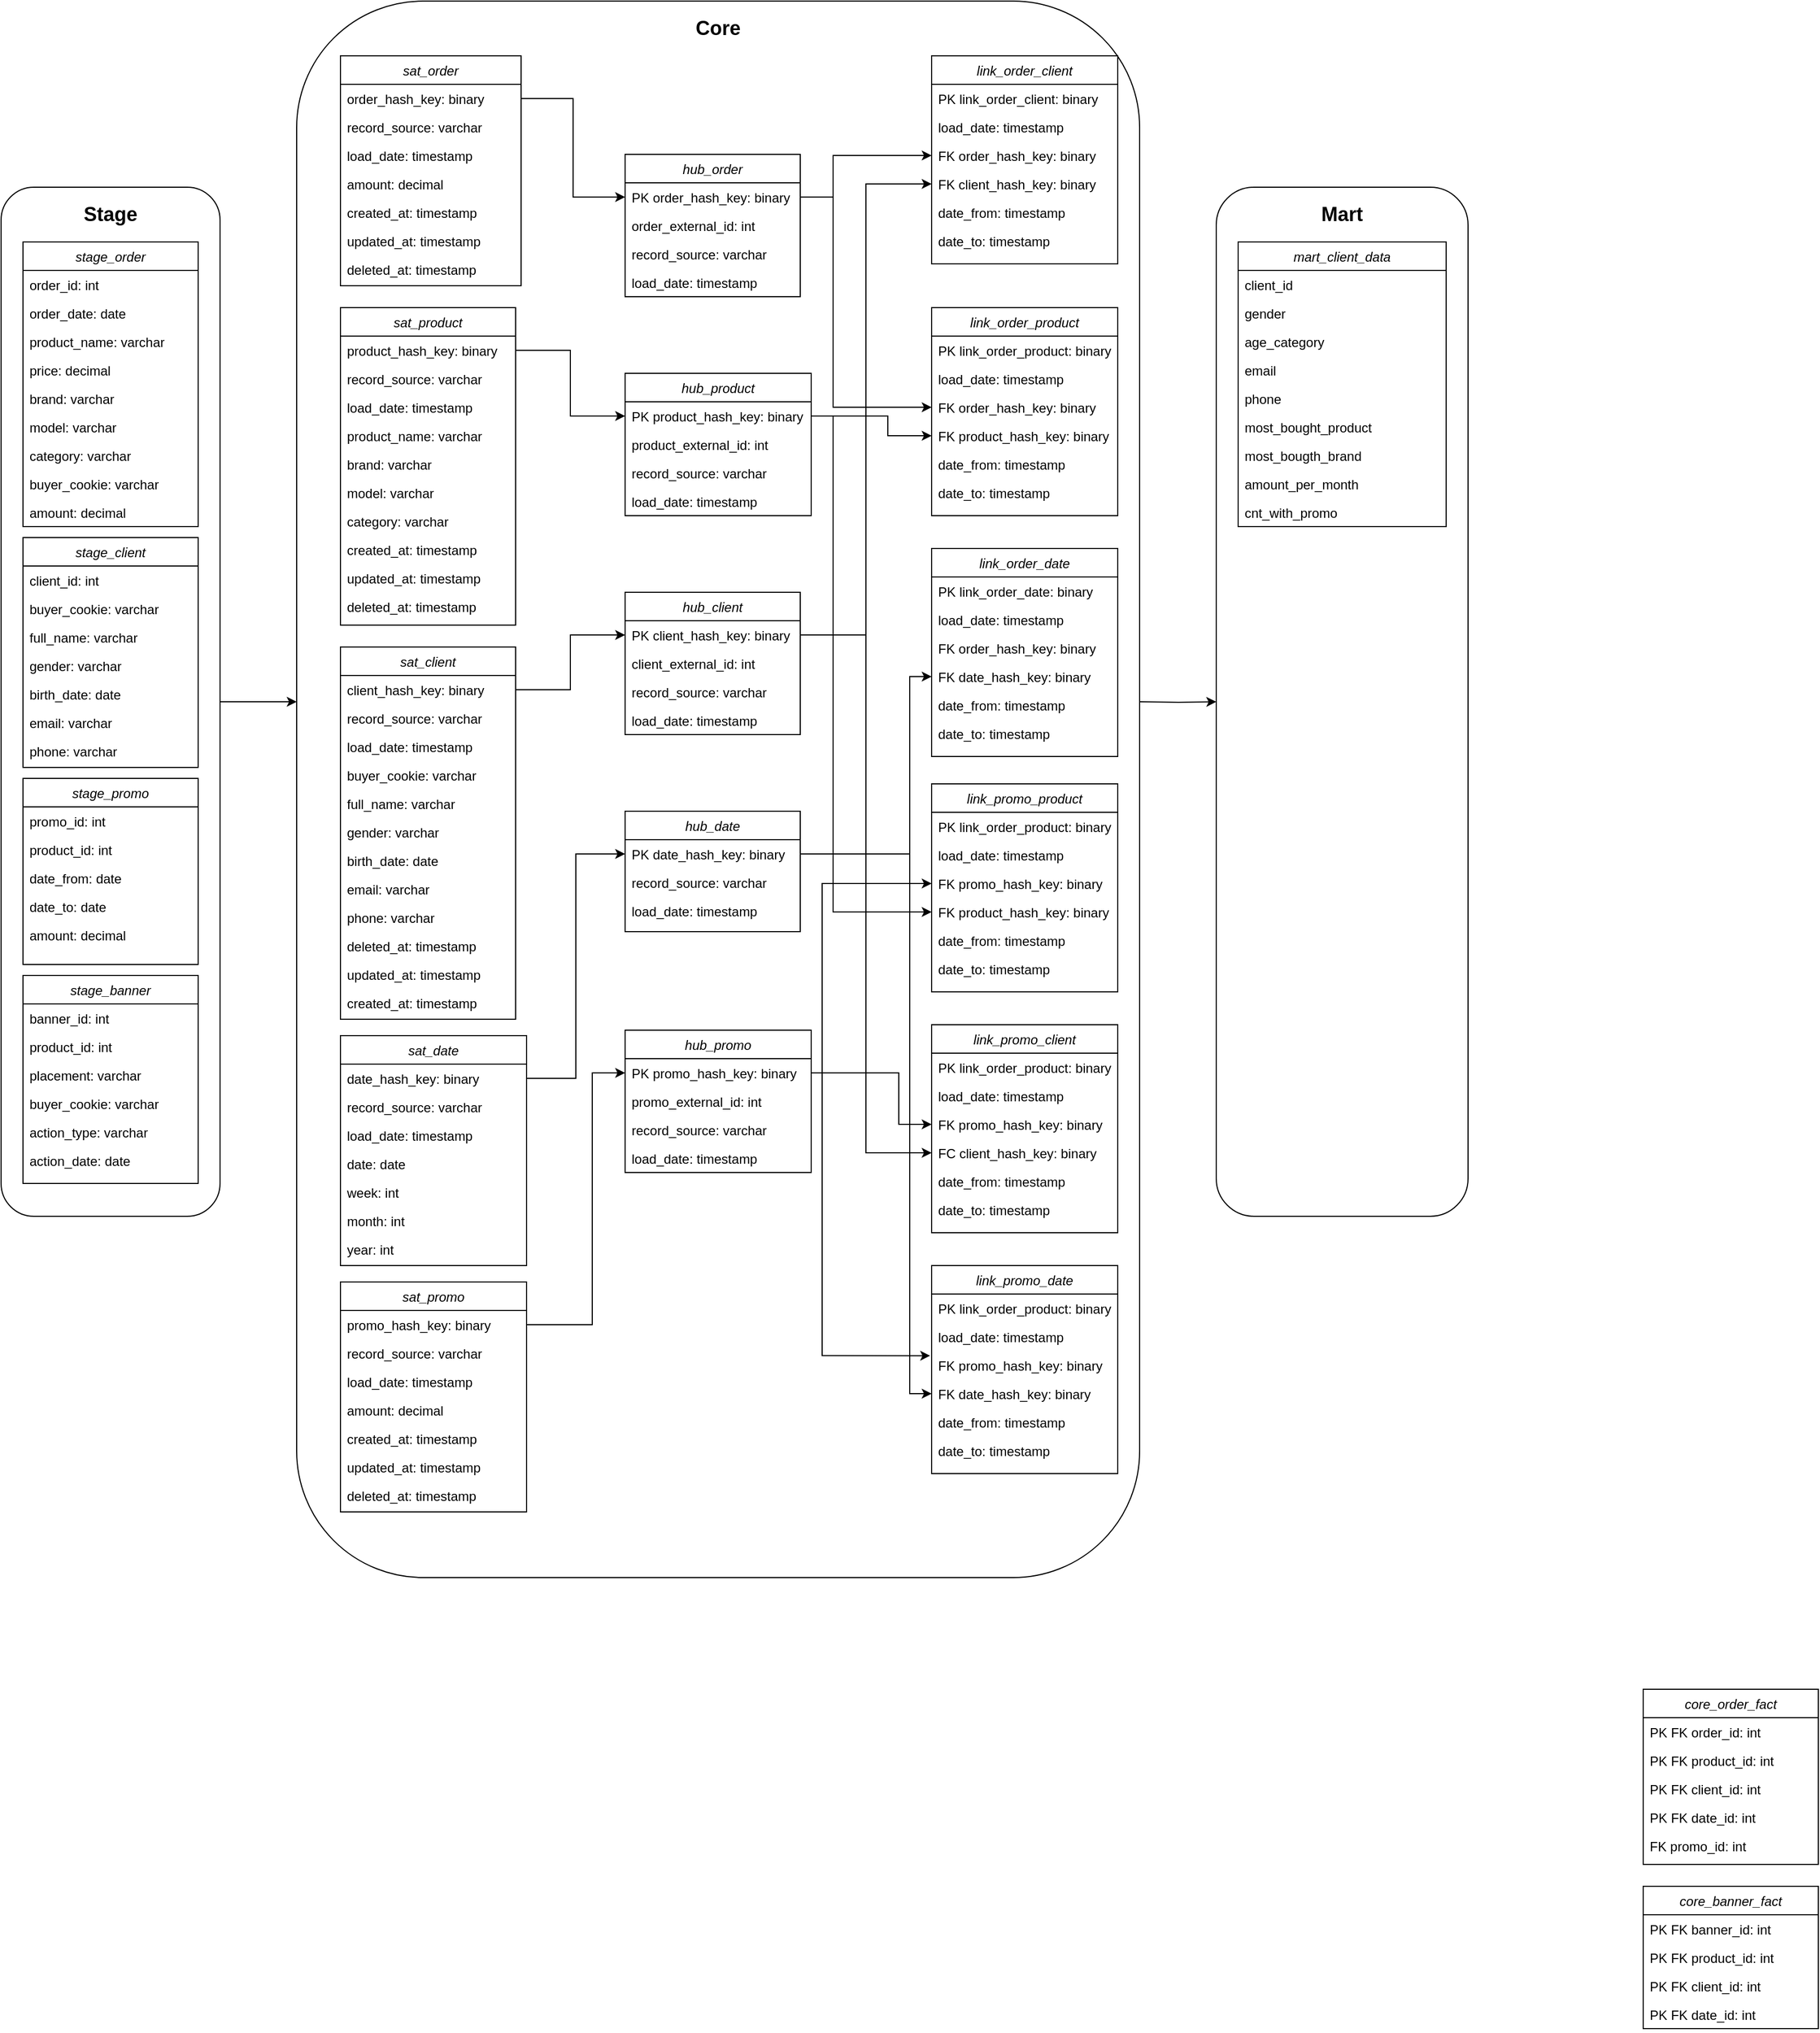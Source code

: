 <mxfile version="21.5.0" type="device">
  <diagram id="C5RBs43oDa-KdzZeNtuy" name="Page-1">
    <mxGraphModel dx="2606" dy="1448" grid="1" gridSize="10" guides="1" tooltips="1" connect="1" arrows="1" fold="1" page="1" pageScale="1" pageWidth="3300" pageHeight="4681" math="0" shadow="0">
      <root>
        <mxCell id="WIyWlLk6GJQsqaUBKTNV-0" />
        <mxCell id="WIyWlLk6GJQsqaUBKTNV-1" parent="WIyWlLk6GJQsqaUBKTNV-0" />
        <mxCell id="T87z-9urlazj6H_egXJB-165" value="" style="rounded=1;whiteSpace=wrap;html=1;" vertex="1" parent="WIyWlLk6GJQsqaUBKTNV-1">
          <mxGeometry x="370" y="80" width="770" height="1440" as="geometry" />
        </mxCell>
        <mxCell id="9TkdJ6LL7SFrTJENFwhf-164" style="edgeStyle=orthogonalEdgeStyle;rounded=0;orthogonalLoop=1;jettySize=auto;html=1;exitX=1;exitY=0.5;exitDx=0;exitDy=0;entryX=0;entryY=0.5;entryDx=0;entryDy=0;" parent="WIyWlLk6GJQsqaUBKTNV-1" target="9TkdJ6LL7SFrTJENFwhf-108" edge="1">
          <mxGeometry relative="1" as="geometry">
            <mxPoint x="1140" y="720.0" as="sourcePoint" />
          </mxGeometry>
        </mxCell>
        <mxCell id="9TkdJ6LL7SFrTJENFwhf-108" value="" style="rounded=1;whiteSpace=wrap;html=1;" parent="WIyWlLk6GJQsqaUBKTNV-1" vertex="1">
          <mxGeometry x="1210" y="250" width="230" height="940" as="geometry" />
        </mxCell>
        <mxCell id="9TkdJ6LL7SFrTJENFwhf-165" style="edgeStyle=orthogonalEdgeStyle;rounded=0;orthogonalLoop=1;jettySize=auto;html=1;exitX=1;exitY=0.5;exitDx=0;exitDy=0;entryX=0;entryY=0.5;entryDx=0;entryDy=0;" parent="WIyWlLk6GJQsqaUBKTNV-1" source="9TkdJ6LL7SFrTJENFwhf-8" edge="1">
          <mxGeometry relative="1" as="geometry">
            <mxPoint x="370" y="720.0" as="targetPoint" />
          </mxGeometry>
        </mxCell>
        <mxCell id="9TkdJ6LL7SFrTJENFwhf-8" value="" style="rounded=1;whiteSpace=wrap;html=1;" parent="WIyWlLk6GJQsqaUBKTNV-1" vertex="1">
          <mxGeometry x="100" y="250" width="200" height="940" as="geometry" />
        </mxCell>
        <mxCell id="zkfFHV4jXpPFQw0GAbJ--0" value="stage_promo" style="swimlane;fontStyle=2;align=center;verticalAlign=top;childLayout=stackLayout;horizontal=1;startSize=26;horizontalStack=0;resizeParent=1;resizeLast=0;collapsible=1;marginBottom=0;rounded=0;shadow=0;strokeWidth=1;" parent="WIyWlLk6GJQsqaUBKTNV-1" vertex="1">
          <mxGeometry x="120" y="790" width="160" height="170" as="geometry">
            <mxRectangle x="230" y="140" width="160" height="26" as="alternateBounds" />
          </mxGeometry>
        </mxCell>
        <mxCell id="zkfFHV4jXpPFQw0GAbJ--1" value="promo_id: int" style="text;align=left;verticalAlign=top;spacingLeft=4;spacingRight=4;overflow=hidden;rotatable=0;points=[[0,0.5],[1,0.5]];portConstraint=eastwest;" parent="zkfFHV4jXpPFQw0GAbJ--0" vertex="1">
          <mxGeometry y="26" width="160" height="26" as="geometry" />
        </mxCell>
        <mxCell id="zkfFHV4jXpPFQw0GAbJ--2" value="product_id: int" style="text;align=left;verticalAlign=top;spacingLeft=4;spacingRight=4;overflow=hidden;rotatable=0;points=[[0,0.5],[1,0.5]];portConstraint=eastwest;rounded=0;shadow=0;html=0;" parent="zkfFHV4jXpPFQw0GAbJ--0" vertex="1">
          <mxGeometry y="52" width="160" height="26" as="geometry" />
        </mxCell>
        <mxCell id="zkfFHV4jXpPFQw0GAbJ--3" value="date_from: date" style="text;align=left;verticalAlign=top;spacingLeft=4;spacingRight=4;overflow=hidden;rotatable=0;points=[[0,0.5],[1,0.5]];portConstraint=eastwest;rounded=0;shadow=0;html=0;" parent="zkfFHV4jXpPFQw0GAbJ--0" vertex="1">
          <mxGeometry y="78" width="160" height="26" as="geometry" />
        </mxCell>
        <mxCell id="9TkdJ6LL7SFrTJENFwhf-22" value="date_to: date" style="text;align=left;verticalAlign=top;spacingLeft=4;spacingRight=4;overflow=hidden;rotatable=0;points=[[0,0.5],[1,0.5]];portConstraint=eastwest;rounded=0;shadow=0;html=0;" parent="zkfFHV4jXpPFQw0GAbJ--0" vertex="1">
          <mxGeometry y="104" width="160" height="26" as="geometry" />
        </mxCell>
        <mxCell id="9TkdJ6LL7SFrTJENFwhf-23" value="amount: decimal" style="text;align=left;verticalAlign=top;spacingLeft=4;spacingRight=4;overflow=hidden;rotatable=0;points=[[0,0.5],[1,0.5]];portConstraint=eastwest;rounded=0;shadow=0;html=0;" parent="zkfFHV4jXpPFQw0GAbJ--0" vertex="1">
          <mxGeometry y="130" width="160" height="26" as="geometry" />
        </mxCell>
        <mxCell id="9TkdJ6LL7SFrTJENFwhf-0" value="stage_client" style="swimlane;fontStyle=2;align=center;verticalAlign=top;childLayout=stackLayout;horizontal=1;startSize=26;horizontalStack=0;resizeParent=1;resizeLast=0;collapsible=1;marginBottom=0;rounded=0;shadow=0;strokeWidth=1;" parent="WIyWlLk6GJQsqaUBKTNV-1" vertex="1">
          <mxGeometry x="120" y="570" width="160" height="210" as="geometry">
            <mxRectangle x="220" y="280" width="160" height="26" as="alternateBounds" />
          </mxGeometry>
        </mxCell>
        <mxCell id="9TkdJ6LL7SFrTJENFwhf-1" value="client_id: int" style="text;align=left;verticalAlign=top;spacingLeft=4;spacingRight=4;overflow=hidden;rotatable=0;points=[[0,0.5],[1,0.5]];portConstraint=eastwest;" parent="9TkdJ6LL7SFrTJENFwhf-0" vertex="1">
          <mxGeometry y="26" width="160" height="26" as="geometry" />
        </mxCell>
        <mxCell id="9TkdJ6LL7SFrTJENFwhf-2" value="buyer_cookie: varchar" style="text;align=left;verticalAlign=top;spacingLeft=4;spacingRight=4;overflow=hidden;rotatable=0;points=[[0,0.5],[1,0.5]];portConstraint=eastwest;rounded=0;shadow=0;html=0;" parent="9TkdJ6LL7SFrTJENFwhf-0" vertex="1">
          <mxGeometry y="52" width="160" height="26" as="geometry" />
        </mxCell>
        <mxCell id="9TkdJ6LL7SFrTJENFwhf-3" value="full_name: varchar" style="text;align=left;verticalAlign=top;spacingLeft=4;spacingRight=4;overflow=hidden;rotatable=0;points=[[0,0.5],[1,0.5]];portConstraint=eastwest;rounded=0;shadow=0;html=0;" parent="9TkdJ6LL7SFrTJENFwhf-0" vertex="1">
          <mxGeometry y="78" width="160" height="26" as="geometry" />
        </mxCell>
        <mxCell id="9TkdJ6LL7SFrTJENFwhf-18" value="gender: varchar" style="text;align=left;verticalAlign=top;spacingLeft=4;spacingRight=4;overflow=hidden;rotatable=0;points=[[0,0.5],[1,0.5]];portConstraint=eastwest;rounded=0;shadow=0;html=0;" parent="9TkdJ6LL7SFrTJENFwhf-0" vertex="1">
          <mxGeometry y="104" width="160" height="26" as="geometry" />
        </mxCell>
        <mxCell id="9TkdJ6LL7SFrTJENFwhf-19" value="birth_date: date" style="text;align=left;verticalAlign=top;spacingLeft=4;spacingRight=4;overflow=hidden;rotatable=0;points=[[0,0.5],[1,0.5]];portConstraint=eastwest;rounded=0;shadow=0;html=0;" parent="9TkdJ6LL7SFrTJENFwhf-0" vertex="1">
          <mxGeometry y="130" width="160" height="26" as="geometry" />
        </mxCell>
        <mxCell id="9TkdJ6LL7SFrTJENFwhf-20" value="email: varchar" style="text;align=left;verticalAlign=top;spacingLeft=4;spacingRight=4;overflow=hidden;rotatable=0;points=[[0,0.5],[1,0.5]];portConstraint=eastwest;rounded=0;shadow=0;html=0;" parent="9TkdJ6LL7SFrTJENFwhf-0" vertex="1">
          <mxGeometry y="156" width="160" height="26" as="geometry" />
        </mxCell>
        <mxCell id="9TkdJ6LL7SFrTJENFwhf-21" value="phone: varchar" style="text;align=left;verticalAlign=top;spacingLeft=4;spacingRight=4;overflow=hidden;rotatable=0;points=[[0,0.5],[1,0.5]];portConstraint=eastwest;rounded=0;shadow=0;html=0;" parent="9TkdJ6LL7SFrTJENFwhf-0" vertex="1">
          <mxGeometry y="182" width="160" height="26" as="geometry" />
        </mxCell>
        <mxCell id="9TkdJ6LL7SFrTJENFwhf-4" value="stage_order" style="swimlane;fontStyle=2;align=center;verticalAlign=top;childLayout=stackLayout;horizontal=1;startSize=26;horizontalStack=0;resizeParent=1;resizeLast=0;collapsible=1;marginBottom=0;rounded=0;shadow=0;strokeWidth=1;" parent="WIyWlLk6GJQsqaUBKTNV-1" vertex="1">
          <mxGeometry x="120" y="300" width="160" height="260" as="geometry">
            <mxRectangle x="230" y="140" width="160" height="26" as="alternateBounds" />
          </mxGeometry>
        </mxCell>
        <mxCell id="9TkdJ6LL7SFrTJENFwhf-5" value="order_id: int" style="text;align=left;verticalAlign=top;spacingLeft=4;spacingRight=4;overflow=hidden;rotatable=0;points=[[0,0.5],[1,0.5]];portConstraint=eastwest;" parent="9TkdJ6LL7SFrTJENFwhf-4" vertex="1">
          <mxGeometry y="26" width="160" height="26" as="geometry" />
        </mxCell>
        <mxCell id="9TkdJ6LL7SFrTJENFwhf-6" value="order_date: date" style="text;align=left;verticalAlign=top;spacingLeft=4;spacingRight=4;overflow=hidden;rotatable=0;points=[[0,0.5],[1,0.5]];portConstraint=eastwest;rounded=0;shadow=0;html=0;" parent="9TkdJ6LL7SFrTJENFwhf-4" vertex="1">
          <mxGeometry y="52" width="160" height="26" as="geometry" />
        </mxCell>
        <mxCell id="9TkdJ6LL7SFrTJENFwhf-7" value="product_name: varchar" style="text;align=left;verticalAlign=top;spacingLeft=4;spacingRight=4;overflow=hidden;rotatable=0;points=[[0,0.5],[1,0.5]];portConstraint=eastwest;rounded=0;shadow=0;html=0;" parent="9TkdJ6LL7SFrTJENFwhf-4" vertex="1">
          <mxGeometry y="78" width="160" height="26" as="geometry" />
        </mxCell>
        <mxCell id="9TkdJ6LL7SFrTJENFwhf-10" value="price: decimal" style="text;align=left;verticalAlign=top;spacingLeft=4;spacingRight=4;overflow=hidden;rotatable=0;points=[[0,0.5],[1,0.5]];portConstraint=eastwest;rounded=0;shadow=0;html=0;" parent="9TkdJ6LL7SFrTJENFwhf-4" vertex="1">
          <mxGeometry y="104" width="160" height="26" as="geometry" />
        </mxCell>
        <mxCell id="9TkdJ6LL7SFrTJENFwhf-12" value="brand: varchar" style="text;align=left;verticalAlign=top;spacingLeft=4;spacingRight=4;overflow=hidden;rotatable=0;points=[[0,0.5],[1,0.5]];portConstraint=eastwest;rounded=0;shadow=0;html=0;" parent="9TkdJ6LL7SFrTJENFwhf-4" vertex="1">
          <mxGeometry y="130" width="160" height="26" as="geometry" />
        </mxCell>
        <mxCell id="9TkdJ6LL7SFrTJENFwhf-14" value="model: varchar" style="text;align=left;verticalAlign=top;spacingLeft=4;spacingRight=4;overflow=hidden;rotatable=0;points=[[0,0.5],[1,0.5]];portConstraint=eastwest;rounded=0;shadow=0;html=0;" parent="9TkdJ6LL7SFrTJENFwhf-4" vertex="1">
          <mxGeometry y="156" width="160" height="26" as="geometry" />
        </mxCell>
        <mxCell id="9TkdJ6LL7SFrTJENFwhf-15" value="category: varchar" style="text;align=left;verticalAlign=top;spacingLeft=4;spacingRight=4;overflow=hidden;rotatable=0;points=[[0,0.5],[1,0.5]];portConstraint=eastwest;rounded=0;shadow=0;html=0;" parent="9TkdJ6LL7SFrTJENFwhf-4" vertex="1">
          <mxGeometry y="182" width="160" height="26" as="geometry" />
        </mxCell>
        <mxCell id="9TkdJ6LL7SFrTJENFwhf-17" value="buyer_cookie: varchar" style="text;align=left;verticalAlign=top;spacingLeft=4;spacingRight=4;overflow=hidden;rotatable=0;points=[[0,0.5],[1,0.5]];portConstraint=eastwest;rounded=0;shadow=0;html=0;" parent="9TkdJ6LL7SFrTJENFwhf-4" vertex="1">
          <mxGeometry y="208" width="160" height="26" as="geometry" />
        </mxCell>
        <mxCell id="9TkdJ6LL7SFrTJENFwhf-16" value="amount: decimal" style="text;align=left;verticalAlign=top;spacingLeft=4;spacingRight=4;overflow=hidden;rotatable=0;points=[[0,0.5],[1,0.5]];portConstraint=eastwest;rounded=0;shadow=0;html=0;" parent="9TkdJ6LL7SFrTJENFwhf-4" vertex="1">
          <mxGeometry y="234" width="160" height="26" as="geometry" />
        </mxCell>
        <mxCell id="9TkdJ6LL7SFrTJENFwhf-9" value="&lt;h2&gt;Stage&lt;/h2&gt;" style="text;html=1;strokeColor=none;fillColor=none;align=center;verticalAlign=middle;whiteSpace=wrap;rounded=0;" parent="WIyWlLk6GJQsqaUBKTNV-1" vertex="1">
          <mxGeometry x="170" y="260" width="60" height="30" as="geometry" />
        </mxCell>
        <mxCell id="9TkdJ6LL7SFrTJENFwhf-24" value="mart_client_data" style="swimlane;fontStyle=2;align=center;verticalAlign=top;childLayout=stackLayout;horizontal=1;startSize=26;horizontalStack=0;resizeParent=1;resizeLast=0;collapsible=1;marginBottom=0;rounded=0;shadow=0;strokeWidth=1;" parent="WIyWlLk6GJQsqaUBKTNV-1" vertex="1">
          <mxGeometry x="1230" y="300" width="190" height="260" as="geometry">
            <mxRectangle x="230" y="140" width="160" height="26" as="alternateBounds" />
          </mxGeometry>
        </mxCell>
        <mxCell id="9TkdJ6LL7SFrTJENFwhf-25" value="client_id" style="text;align=left;verticalAlign=top;spacingLeft=4;spacingRight=4;overflow=hidden;rotatable=0;points=[[0,0.5],[1,0.5]];portConstraint=eastwest;" parent="9TkdJ6LL7SFrTJENFwhf-24" vertex="1">
          <mxGeometry y="26" width="190" height="26" as="geometry" />
        </mxCell>
        <mxCell id="9TkdJ6LL7SFrTJENFwhf-26" value="gender" style="text;align=left;verticalAlign=top;spacingLeft=4;spacingRight=4;overflow=hidden;rotatable=0;points=[[0,0.5],[1,0.5]];portConstraint=eastwest;rounded=0;shadow=0;html=0;" parent="9TkdJ6LL7SFrTJENFwhf-24" vertex="1">
          <mxGeometry y="52" width="190" height="26" as="geometry" />
        </mxCell>
        <mxCell id="9TkdJ6LL7SFrTJENFwhf-27" value="age_category" style="text;align=left;verticalAlign=top;spacingLeft=4;spacingRight=4;overflow=hidden;rotatable=0;points=[[0,0.5],[1,0.5]];portConstraint=eastwest;rounded=0;shadow=0;html=0;" parent="9TkdJ6LL7SFrTJENFwhf-24" vertex="1">
          <mxGeometry y="78" width="190" height="26" as="geometry" />
        </mxCell>
        <mxCell id="9TkdJ6LL7SFrTJENFwhf-28" value="email" style="text;align=left;verticalAlign=top;spacingLeft=4;spacingRight=4;overflow=hidden;rotatable=0;points=[[0,0.5],[1,0.5]];portConstraint=eastwest;rounded=0;shadow=0;html=0;" parent="9TkdJ6LL7SFrTJENFwhf-24" vertex="1">
          <mxGeometry y="104" width="190" height="26" as="geometry" />
        </mxCell>
        <mxCell id="9TkdJ6LL7SFrTJENFwhf-29" value="phone" style="text;align=left;verticalAlign=top;spacingLeft=4;spacingRight=4;overflow=hidden;rotatable=0;points=[[0,0.5],[1,0.5]];portConstraint=eastwest;rounded=0;shadow=0;html=0;" parent="9TkdJ6LL7SFrTJENFwhf-24" vertex="1">
          <mxGeometry y="130" width="190" height="26" as="geometry" />
        </mxCell>
        <mxCell id="9TkdJ6LL7SFrTJENFwhf-30" value="most_bought_product" style="text;align=left;verticalAlign=top;spacingLeft=4;spacingRight=4;overflow=hidden;rotatable=0;points=[[0,0.5],[1,0.5]];portConstraint=eastwest;rounded=0;shadow=0;html=0;" parent="9TkdJ6LL7SFrTJENFwhf-24" vertex="1">
          <mxGeometry y="156" width="190" height="26" as="geometry" />
        </mxCell>
        <mxCell id="9TkdJ6LL7SFrTJENFwhf-31" value="most_bougth_brand" style="text;align=left;verticalAlign=top;spacingLeft=4;spacingRight=4;overflow=hidden;rotatable=0;points=[[0,0.5],[1,0.5]];portConstraint=eastwest;rounded=0;shadow=0;html=0;" parent="9TkdJ6LL7SFrTJENFwhf-24" vertex="1">
          <mxGeometry y="182" width="190" height="26" as="geometry" />
        </mxCell>
        <mxCell id="9TkdJ6LL7SFrTJENFwhf-32" value="amount_per_month" style="text;align=left;verticalAlign=top;spacingLeft=4;spacingRight=4;overflow=hidden;rotatable=0;points=[[0,0.5],[1,0.5]];portConstraint=eastwest;rounded=0;shadow=0;html=0;" parent="9TkdJ6LL7SFrTJENFwhf-24" vertex="1">
          <mxGeometry y="208" width="190" height="26" as="geometry" />
        </mxCell>
        <mxCell id="9TkdJ6LL7SFrTJENFwhf-33" value="cnt_with_promo" style="text;align=left;verticalAlign=top;spacingLeft=4;spacingRight=4;overflow=hidden;rotatable=0;points=[[0,0.5],[1,0.5]];portConstraint=eastwest;rounded=0;shadow=0;html=0;" parent="9TkdJ6LL7SFrTJENFwhf-24" vertex="1">
          <mxGeometry y="234" width="190" height="26" as="geometry" />
        </mxCell>
        <mxCell id="9TkdJ6LL7SFrTJENFwhf-35" value="sat_product" style="swimlane;fontStyle=2;align=center;verticalAlign=top;childLayout=stackLayout;horizontal=1;startSize=26;horizontalStack=0;resizeParent=1;resizeLast=0;collapsible=1;marginBottom=0;rounded=0;shadow=0;strokeWidth=1;" parent="WIyWlLk6GJQsqaUBKTNV-1" vertex="1">
          <mxGeometry x="410" y="360" width="160" height="290" as="geometry">
            <mxRectangle x="230" y="140" width="160" height="26" as="alternateBounds" />
          </mxGeometry>
        </mxCell>
        <mxCell id="9TkdJ6LL7SFrTJENFwhf-36" value="product_hash_key: binary" style="text;align=left;verticalAlign=top;spacingLeft=4;spacingRight=4;overflow=hidden;rotatable=0;points=[[0,0.5],[1,0.5]];portConstraint=eastwest;" parent="9TkdJ6LL7SFrTJENFwhf-35" vertex="1">
          <mxGeometry y="26" width="160" height="26" as="geometry" />
        </mxCell>
        <mxCell id="T87z-9urlazj6H_egXJB-32" value="record_source: varchar" style="text;align=left;verticalAlign=top;spacingLeft=4;spacingRight=4;overflow=hidden;rotatable=0;points=[[0,0.5],[1,0.5]];portConstraint=eastwest;" vertex="1" parent="9TkdJ6LL7SFrTJENFwhf-35">
          <mxGeometry y="52" width="160" height="26" as="geometry" />
        </mxCell>
        <mxCell id="T87z-9urlazj6H_egXJB-33" value="load_date: timestamp" style="text;align=left;verticalAlign=top;spacingLeft=4;spacingRight=4;overflow=hidden;rotatable=0;points=[[0,0.5],[1,0.5]];portConstraint=eastwest;" vertex="1" parent="9TkdJ6LL7SFrTJENFwhf-35">
          <mxGeometry y="78" width="160" height="26" as="geometry" />
        </mxCell>
        <mxCell id="9TkdJ6LL7SFrTJENFwhf-37" value="product_name: varchar" style="text;align=left;verticalAlign=top;spacingLeft=4;spacingRight=4;overflow=hidden;rotatable=0;points=[[0,0.5],[1,0.5]];portConstraint=eastwest;rounded=0;shadow=0;html=0;" parent="9TkdJ6LL7SFrTJENFwhf-35" vertex="1">
          <mxGeometry y="104" width="160" height="26" as="geometry" />
        </mxCell>
        <mxCell id="9TkdJ6LL7SFrTJENFwhf-38" value="brand: varchar" style="text;align=left;verticalAlign=top;spacingLeft=4;spacingRight=4;overflow=hidden;rotatable=0;points=[[0,0.5],[1,0.5]];portConstraint=eastwest;rounded=0;shadow=0;html=0;" parent="9TkdJ6LL7SFrTJENFwhf-35" vertex="1">
          <mxGeometry y="130" width="160" height="26" as="geometry" />
        </mxCell>
        <mxCell id="9TkdJ6LL7SFrTJENFwhf-39" value="model: varchar" style="text;align=left;verticalAlign=top;spacingLeft=4;spacingRight=4;overflow=hidden;rotatable=0;points=[[0,0.5],[1,0.5]];portConstraint=eastwest;rounded=0;shadow=0;html=0;" parent="9TkdJ6LL7SFrTJENFwhf-35" vertex="1">
          <mxGeometry y="156" width="160" height="26" as="geometry" />
        </mxCell>
        <mxCell id="9TkdJ6LL7SFrTJENFwhf-40" value="category: varchar" style="text;align=left;verticalAlign=top;spacingLeft=4;spacingRight=4;overflow=hidden;rotatable=0;points=[[0,0.5],[1,0.5]];portConstraint=eastwest;rounded=0;shadow=0;html=0;" parent="9TkdJ6LL7SFrTJENFwhf-35" vertex="1">
          <mxGeometry y="182" width="160" height="26" as="geometry" />
        </mxCell>
        <mxCell id="9TkdJ6LL7SFrTJENFwhf-41" value="created_at: timestamp" style="text;align=left;verticalAlign=top;spacingLeft=4;spacingRight=4;overflow=hidden;rotatable=0;points=[[0,0.5],[1,0.5]];portConstraint=eastwest;rounded=0;shadow=0;html=0;" parent="9TkdJ6LL7SFrTJENFwhf-35" vertex="1">
          <mxGeometry y="208" width="160" height="26" as="geometry" />
        </mxCell>
        <mxCell id="T87z-9urlazj6H_egXJB-34" value="updated_at: timestamp" style="text;align=left;verticalAlign=top;spacingLeft=4;spacingRight=4;overflow=hidden;rotatable=0;points=[[0,0.5],[1,0.5]];portConstraint=eastwest;rounded=0;shadow=0;html=0;" vertex="1" parent="9TkdJ6LL7SFrTJENFwhf-35">
          <mxGeometry y="234" width="160" height="26" as="geometry" />
        </mxCell>
        <mxCell id="T87z-9urlazj6H_egXJB-35" value="deleted_at: timestamp" style="text;align=left;verticalAlign=top;spacingLeft=4;spacingRight=4;overflow=hidden;rotatable=0;points=[[0,0.5],[1,0.5]];portConstraint=eastwest;rounded=0;shadow=0;html=0;" vertex="1" parent="9TkdJ6LL7SFrTJENFwhf-35">
          <mxGeometry y="260" width="160" height="26" as="geometry" />
        </mxCell>
        <mxCell id="9TkdJ6LL7SFrTJENFwhf-45" value="sat_client" style="swimlane;fontStyle=2;align=center;verticalAlign=top;childLayout=stackLayout;horizontal=1;startSize=26;horizontalStack=0;resizeParent=1;resizeLast=0;collapsible=1;marginBottom=0;rounded=0;shadow=0;strokeWidth=1;" parent="WIyWlLk6GJQsqaUBKTNV-1" vertex="1">
          <mxGeometry x="410" y="670" width="160" height="340" as="geometry">
            <mxRectangle x="230" y="140" width="160" height="26" as="alternateBounds" />
          </mxGeometry>
        </mxCell>
        <mxCell id="9TkdJ6LL7SFrTJENFwhf-46" value="client_hash_key: binary" style="text;align=left;verticalAlign=top;spacingLeft=4;spacingRight=4;overflow=hidden;rotatable=0;points=[[0,0.5],[1,0.5]];portConstraint=eastwest;" parent="9TkdJ6LL7SFrTJENFwhf-45" vertex="1">
          <mxGeometry y="26" width="160" height="26" as="geometry" />
        </mxCell>
        <mxCell id="T87z-9urlazj6H_egXJB-40" value="record_source: varchar" style="text;align=left;verticalAlign=top;spacingLeft=4;spacingRight=4;overflow=hidden;rotatable=0;points=[[0,0.5],[1,0.5]];portConstraint=eastwest;" vertex="1" parent="9TkdJ6LL7SFrTJENFwhf-45">
          <mxGeometry y="52" width="160" height="26" as="geometry" />
        </mxCell>
        <mxCell id="T87z-9urlazj6H_egXJB-39" value="load_date: timestamp" style="text;align=left;verticalAlign=top;spacingLeft=4;spacingRight=4;overflow=hidden;rotatable=0;points=[[0,0.5],[1,0.5]];portConstraint=eastwest;" vertex="1" parent="9TkdJ6LL7SFrTJENFwhf-45">
          <mxGeometry y="78" width="160" height="26" as="geometry" />
        </mxCell>
        <mxCell id="9TkdJ6LL7SFrTJENFwhf-47" value="buyer_cookie: varchar" style="text;align=left;verticalAlign=top;spacingLeft=4;spacingRight=4;overflow=hidden;rotatable=0;points=[[0,0.5],[1,0.5]];portConstraint=eastwest;rounded=0;shadow=0;html=0;" parent="9TkdJ6LL7SFrTJENFwhf-45" vertex="1">
          <mxGeometry y="104" width="160" height="26" as="geometry" />
        </mxCell>
        <mxCell id="9TkdJ6LL7SFrTJENFwhf-48" value="full_name: varchar" style="text;align=left;verticalAlign=top;spacingLeft=4;spacingRight=4;overflow=hidden;rotatable=0;points=[[0,0.5],[1,0.5]];portConstraint=eastwest;rounded=0;shadow=0;html=0;" parent="9TkdJ6LL7SFrTJENFwhf-45" vertex="1">
          <mxGeometry y="130" width="160" height="26" as="geometry" />
        </mxCell>
        <mxCell id="9TkdJ6LL7SFrTJENFwhf-49" value="gender: varchar" style="text;align=left;verticalAlign=top;spacingLeft=4;spacingRight=4;overflow=hidden;rotatable=0;points=[[0,0.5],[1,0.5]];portConstraint=eastwest;rounded=0;shadow=0;html=0;" parent="9TkdJ6LL7SFrTJENFwhf-45" vertex="1">
          <mxGeometry y="156" width="160" height="26" as="geometry" />
        </mxCell>
        <mxCell id="9TkdJ6LL7SFrTJENFwhf-50" value="birth_date: date" style="text;align=left;verticalAlign=top;spacingLeft=4;spacingRight=4;overflow=hidden;rotatable=0;points=[[0,0.5],[1,0.5]];portConstraint=eastwest;rounded=0;shadow=0;html=0;" parent="9TkdJ6LL7SFrTJENFwhf-45" vertex="1">
          <mxGeometry y="182" width="160" height="26" as="geometry" />
        </mxCell>
        <mxCell id="9TkdJ6LL7SFrTJENFwhf-51" value="email: varchar" style="text;align=left;verticalAlign=top;spacingLeft=4;spacingRight=4;overflow=hidden;rotatable=0;points=[[0,0.5],[1,0.5]];portConstraint=eastwest;rounded=0;shadow=0;html=0;" parent="9TkdJ6LL7SFrTJENFwhf-45" vertex="1">
          <mxGeometry y="208" width="160" height="26" as="geometry" />
        </mxCell>
        <mxCell id="9TkdJ6LL7SFrTJENFwhf-52" value="phone: varchar" style="text;align=left;verticalAlign=top;spacingLeft=4;spacingRight=4;overflow=hidden;rotatable=0;points=[[0,0.5],[1,0.5]];portConstraint=eastwest;rounded=0;shadow=0;html=0;" parent="9TkdJ6LL7SFrTJENFwhf-45" vertex="1">
          <mxGeometry y="234" width="160" height="26" as="geometry" />
        </mxCell>
        <mxCell id="T87z-9urlazj6H_egXJB-43" value="deleted_at: timestamp" style="text;align=left;verticalAlign=top;spacingLeft=4;spacingRight=4;overflow=hidden;rotatable=0;points=[[0,0.5],[1,0.5]];portConstraint=eastwest;rounded=0;shadow=0;html=0;" vertex="1" parent="9TkdJ6LL7SFrTJENFwhf-45">
          <mxGeometry y="260" width="160" height="26" as="geometry" />
        </mxCell>
        <mxCell id="T87z-9urlazj6H_egXJB-42" value="updated_at: timestamp" style="text;align=left;verticalAlign=top;spacingLeft=4;spacingRight=4;overflow=hidden;rotatable=0;points=[[0,0.5],[1,0.5]];portConstraint=eastwest;rounded=0;shadow=0;html=0;" vertex="1" parent="9TkdJ6LL7SFrTJENFwhf-45">
          <mxGeometry y="286" width="160" height="26" as="geometry" />
        </mxCell>
        <mxCell id="T87z-9urlazj6H_egXJB-41" value="created_at: timestamp" style="text;align=left;verticalAlign=top;spacingLeft=4;spacingRight=4;overflow=hidden;rotatable=0;points=[[0,0.5],[1,0.5]];portConstraint=eastwest;rounded=0;shadow=0;html=0;" vertex="1" parent="9TkdJ6LL7SFrTJENFwhf-45">
          <mxGeometry y="312" width="160" height="26" as="geometry" />
        </mxCell>
        <mxCell id="9TkdJ6LL7SFrTJENFwhf-53" value="sat_promo" style="swimlane;fontStyle=2;align=center;verticalAlign=top;childLayout=stackLayout;horizontal=1;startSize=26;horizontalStack=0;resizeParent=1;resizeLast=0;collapsible=1;marginBottom=0;rounded=0;shadow=0;strokeWidth=1;" parent="WIyWlLk6GJQsqaUBKTNV-1" vertex="1">
          <mxGeometry x="410" y="1250" width="170" height="210" as="geometry">
            <mxRectangle x="230" y="140" width="160" height="26" as="alternateBounds" />
          </mxGeometry>
        </mxCell>
        <mxCell id="9TkdJ6LL7SFrTJENFwhf-54" value="promo_hash_key: binary" style="text;align=left;verticalAlign=top;spacingLeft=4;spacingRight=4;overflow=hidden;rotatable=0;points=[[0,0.5],[1,0.5]];portConstraint=eastwest;" parent="9TkdJ6LL7SFrTJENFwhf-53" vertex="1">
          <mxGeometry y="26" width="170" height="26" as="geometry" />
        </mxCell>
        <mxCell id="T87z-9urlazj6H_egXJB-44" value="record_source: varchar" style="text;align=left;verticalAlign=top;spacingLeft=4;spacingRight=4;overflow=hidden;rotatable=0;points=[[0,0.5],[1,0.5]];portConstraint=eastwest;" vertex="1" parent="9TkdJ6LL7SFrTJENFwhf-53">
          <mxGeometry y="52" width="170" height="26" as="geometry" />
        </mxCell>
        <mxCell id="T87z-9urlazj6H_egXJB-45" value="load_date: timestamp" style="text;align=left;verticalAlign=top;spacingLeft=4;spacingRight=4;overflow=hidden;rotatable=0;points=[[0,0.5],[1,0.5]];portConstraint=eastwest;" vertex="1" parent="9TkdJ6LL7SFrTJENFwhf-53">
          <mxGeometry y="78" width="170" height="26" as="geometry" />
        </mxCell>
        <mxCell id="9TkdJ6LL7SFrTJENFwhf-58" value="amount: decimal" style="text;align=left;verticalAlign=top;spacingLeft=4;spacingRight=4;overflow=hidden;rotatable=0;points=[[0,0.5],[1,0.5]];portConstraint=eastwest;rounded=0;shadow=0;html=0;" parent="9TkdJ6LL7SFrTJENFwhf-53" vertex="1">
          <mxGeometry y="104" width="170" height="26" as="geometry" />
        </mxCell>
        <mxCell id="T87z-9urlazj6H_egXJB-48" value="created_at: timestamp" style="text;align=left;verticalAlign=top;spacingLeft=4;spacingRight=4;overflow=hidden;rotatable=0;points=[[0,0.5],[1,0.5]];portConstraint=eastwest;rounded=0;shadow=0;html=0;" vertex="1" parent="9TkdJ6LL7SFrTJENFwhf-53">
          <mxGeometry y="130" width="170" height="26" as="geometry" />
        </mxCell>
        <mxCell id="T87z-9urlazj6H_egXJB-47" value="updated_at: timestamp" style="text;align=left;verticalAlign=top;spacingLeft=4;spacingRight=4;overflow=hidden;rotatable=0;points=[[0,0.5],[1,0.5]];portConstraint=eastwest;rounded=0;shadow=0;html=0;" vertex="1" parent="9TkdJ6LL7SFrTJENFwhf-53">
          <mxGeometry y="156" width="170" height="26" as="geometry" />
        </mxCell>
        <mxCell id="T87z-9urlazj6H_egXJB-46" value="deleted_at: timestamp" style="text;align=left;verticalAlign=top;spacingLeft=4;spacingRight=4;overflow=hidden;rotatable=0;points=[[0,0.5],[1,0.5]];portConstraint=eastwest;rounded=0;shadow=0;html=0;" vertex="1" parent="9TkdJ6LL7SFrTJENFwhf-53">
          <mxGeometry y="182" width="170" height="26" as="geometry" />
        </mxCell>
        <mxCell id="9TkdJ6LL7SFrTJENFwhf-61" value="core_order_fact" style="swimlane;fontStyle=2;align=center;verticalAlign=top;childLayout=stackLayout;horizontal=1;startSize=26;horizontalStack=0;resizeParent=1;resizeLast=0;collapsible=1;marginBottom=0;rounded=0;shadow=0;strokeWidth=1;" parent="WIyWlLk6GJQsqaUBKTNV-1" vertex="1">
          <mxGeometry x="1600" y="1622" width="160" height="160" as="geometry">
            <mxRectangle x="230" y="140" width="160" height="26" as="alternateBounds" />
          </mxGeometry>
        </mxCell>
        <mxCell id="9TkdJ6LL7SFrTJENFwhf-62" value="PK FK order_id: int" style="text;align=left;verticalAlign=top;spacingLeft=4;spacingRight=4;overflow=hidden;rotatable=0;points=[[0,0.5],[1,0.5]];portConstraint=eastwest;" parent="9TkdJ6LL7SFrTJENFwhf-61" vertex="1">
          <mxGeometry y="26" width="160" height="26" as="geometry" />
        </mxCell>
        <mxCell id="9TkdJ6LL7SFrTJENFwhf-63" value="PK FK product_id: int" style="text;align=left;verticalAlign=top;spacingLeft=4;spacingRight=4;overflow=hidden;rotatable=0;points=[[0,0.5],[1,0.5]];portConstraint=eastwest;rounded=0;shadow=0;html=0;" parent="9TkdJ6LL7SFrTJENFwhf-61" vertex="1">
          <mxGeometry y="52" width="160" height="26" as="geometry" />
        </mxCell>
        <mxCell id="9TkdJ6LL7SFrTJENFwhf-64" value="PK FK client_id: int" style="text;align=left;verticalAlign=top;spacingLeft=4;spacingRight=4;overflow=hidden;rotatable=0;points=[[0,0.5],[1,0.5]];portConstraint=eastwest;rounded=0;shadow=0;html=0;" parent="9TkdJ6LL7SFrTJENFwhf-61" vertex="1">
          <mxGeometry y="78" width="160" height="26" as="geometry" />
        </mxCell>
        <mxCell id="9TkdJ6LL7SFrTJENFwhf-99" value="PK FK date_id: int" style="text;align=left;verticalAlign=top;spacingLeft=4;spacingRight=4;overflow=hidden;rotatable=0;points=[[0,0.5],[1,0.5]];portConstraint=eastwest;rounded=0;shadow=0;html=0;" parent="9TkdJ6LL7SFrTJENFwhf-61" vertex="1">
          <mxGeometry y="104" width="160" height="26" as="geometry" />
        </mxCell>
        <mxCell id="9TkdJ6LL7SFrTJENFwhf-65" value="FK promo_id: int" style="text;align=left;verticalAlign=top;spacingLeft=4;spacingRight=4;overflow=hidden;rotatable=0;points=[[0,0.5],[1,0.5]];portConstraint=eastwest;rounded=0;shadow=0;html=0;" parent="9TkdJ6LL7SFrTJENFwhf-61" vertex="1">
          <mxGeometry y="130" width="160" height="26" as="geometry" />
        </mxCell>
        <mxCell id="9TkdJ6LL7SFrTJENFwhf-68" value="link_order_product" style="swimlane;fontStyle=2;align=center;verticalAlign=top;childLayout=stackLayout;horizontal=1;startSize=26;horizontalStack=0;resizeParent=1;resizeLast=0;collapsible=1;marginBottom=0;rounded=0;shadow=0;strokeWidth=1;" parent="WIyWlLk6GJQsqaUBKTNV-1" vertex="1">
          <mxGeometry x="950" y="360" width="170" height="190" as="geometry">
            <mxRectangle x="230" y="140" width="160" height="26" as="alternateBounds" />
          </mxGeometry>
        </mxCell>
        <mxCell id="9TkdJ6LL7SFrTJENFwhf-69" value="PK link_order_product: binary" style="text;align=left;verticalAlign=top;spacingLeft=4;spacingRight=4;overflow=hidden;rotatable=0;points=[[0,0.5],[1,0.5]];portConstraint=eastwest;" parent="9TkdJ6LL7SFrTJENFwhf-68" vertex="1">
          <mxGeometry y="26" width="170" height="26" as="geometry" />
        </mxCell>
        <mxCell id="9TkdJ6LL7SFrTJENFwhf-70" value="load_date: timestamp" style="text;align=left;verticalAlign=top;spacingLeft=4;spacingRight=4;overflow=hidden;rotatable=0;points=[[0,0.5],[1,0.5]];portConstraint=eastwest;rounded=0;shadow=0;html=0;" parent="9TkdJ6LL7SFrTJENFwhf-68" vertex="1">
          <mxGeometry y="52" width="170" height="26" as="geometry" />
        </mxCell>
        <mxCell id="9TkdJ6LL7SFrTJENFwhf-73" value="FK order_hash_key: binary" style="text;align=left;verticalAlign=top;spacingLeft=4;spacingRight=4;overflow=hidden;rotatable=0;points=[[0,0.5],[1,0.5]];portConstraint=eastwest;rounded=0;shadow=0;html=0;" parent="9TkdJ6LL7SFrTJENFwhf-68" vertex="1">
          <mxGeometry y="78" width="170" height="26" as="geometry" />
        </mxCell>
        <mxCell id="T87z-9urlazj6H_egXJB-79" value="FK product_hash_key: binary" style="text;align=left;verticalAlign=top;spacingLeft=4;spacingRight=4;overflow=hidden;rotatable=0;points=[[0,0.5],[1,0.5]];portConstraint=eastwest;rounded=0;shadow=0;html=0;" vertex="1" parent="9TkdJ6LL7SFrTJENFwhf-68">
          <mxGeometry y="104" width="170" height="26" as="geometry" />
        </mxCell>
        <mxCell id="T87z-9urlazj6H_egXJB-85" value="date_from: timestamp" style="text;align=left;verticalAlign=top;spacingLeft=4;spacingRight=4;overflow=hidden;rotatable=0;points=[[0,0.5],[1,0.5]];portConstraint=eastwest;rounded=0;shadow=0;html=0;" vertex="1" parent="9TkdJ6LL7SFrTJENFwhf-68">
          <mxGeometry y="130" width="170" height="26" as="geometry" />
        </mxCell>
        <mxCell id="T87z-9urlazj6H_egXJB-86" value="date_to: timestamp" style="text;align=left;verticalAlign=top;spacingLeft=4;spacingRight=4;overflow=hidden;rotatable=0;points=[[0,0.5],[1,0.5]];portConstraint=eastwest;rounded=0;shadow=0;html=0;" vertex="1" parent="9TkdJ6LL7SFrTJENFwhf-68">
          <mxGeometry y="156" width="170" height="26" as="geometry" />
        </mxCell>
        <mxCell id="9TkdJ6LL7SFrTJENFwhf-76" value="sat_order" style="swimlane;fontStyle=2;align=center;verticalAlign=top;childLayout=stackLayout;horizontal=1;startSize=26;horizontalStack=0;resizeParent=1;resizeLast=0;collapsible=1;marginBottom=0;rounded=0;shadow=0;strokeWidth=1;" parent="WIyWlLk6GJQsqaUBKTNV-1" vertex="1">
          <mxGeometry x="410" y="130" width="165" height="210" as="geometry">
            <mxRectangle x="230" y="140" width="160" height="26" as="alternateBounds" />
          </mxGeometry>
        </mxCell>
        <mxCell id="9TkdJ6LL7SFrTJENFwhf-77" value="order_hash_key: binary" style="text;align=left;verticalAlign=top;spacingLeft=4;spacingRight=4;overflow=hidden;rotatable=0;points=[[0,0.5],[1,0.5]];portConstraint=eastwest;" parent="9TkdJ6LL7SFrTJENFwhf-76" vertex="1">
          <mxGeometry y="26" width="165" height="26" as="geometry" />
        </mxCell>
        <mxCell id="9TkdJ6LL7SFrTJENFwhf-92" value="record_source: varchar" style="text;align=left;verticalAlign=top;spacingLeft=4;spacingRight=4;overflow=hidden;rotatable=0;points=[[0,0.5],[1,0.5]];portConstraint=eastwest;rounded=0;shadow=0;html=0;" parent="9TkdJ6LL7SFrTJENFwhf-76" vertex="1">
          <mxGeometry y="52" width="165" height="26" as="geometry" />
        </mxCell>
        <mxCell id="T87z-9urlazj6H_egXJB-4" value="load_date: timestamp" style="text;align=left;verticalAlign=top;spacingLeft=4;spacingRight=4;overflow=hidden;rotatable=0;points=[[0,0.5],[1,0.5]];portConstraint=eastwest;rounded=0;shadow=0;html=0;" vertex="1" parent="9TkdJ6LL7SFrTJENFwhf-76">
          <mxGeometry y="78" width="165" height="26" as="geometry" />
        </mxCell>
        <mxCell id="T87z-9urlazj6H_egXJB-31" value="amount: decimal" style="text;align=left;verticalAlign=top;spacingLeft=4;spacingRight=4;overflow=hidden;rotatable=0;points=[[0,0.5],[1,0.5]];portConstraint=eastwest;rounded=0;shadow=0;html=0;" vertex="1" parent="9TkdJ6LL7SFrTJENFwhf-76">
          <mxGeometry y="104" width="165" height="26" as="geometry" />
        </mxCell>
        <mxCell id="T87z-9urlazj6H_egXJB-36" value="created_at: timestamp" style="text;align=left;verticalAlign=top;spacingLeft=4;spacingRight=4;overflow=hidden;rotatable=0;points=[[0,0.5],[1,0.5]];portConstraint=eastwest;rounded=0;shadow=0;html=0;" vertex="1" parent="9TkdJ6LL7SFrTJENFwhf-76">
          <mxGeometry y="130" width="165" height="26" as="geometry" />
        </mxCell>
        <mxCell id="T87z-9urlazj6H_egXJB-37" value="updated_at: timestamp" style="text;align=left;verticalAlign=top;spacingLeft=4;spacingRight=4;overflow=hidden;rotatable=0;points=[[0,0.5],[1,0.5]];portConstraint=eastwest;rounded=0;shadow=0;html=0;" vertex="1" parent="9TkdJ6LL7SFrTJENFwhf-76">
          <mxGeometry y="156" width="165" height="26" as="geometry" />
        </mxCell>
        <mxCell id="T87z-9urlazj6H_egXJB-38" value="deleted_at: timestamp" style="text;align=left;verticalAlign=top;spacingLeft=4;spacingRight=4;overflow=hidden;rotatable=0;points=[[0,0.5],[1,0.5]];portConstraint=eastwest;rounded=0;shadow=0;html=0;" vertex="1" parent="9TkdJ6LL7SFrTJENFwhf-76">
          <mxGeometry y="182" width="165" height="26" as="geometry" />
        </mxCell>
        <mxCell id="9TkdJ6LL7SFrTJENFwhf-109" value="&lt;h2&gt;Mart&lt;/h2&gt;" style="text;html=1;strokeColor=none;fillColor=none;align=center;verticalAlign=middle;whiteSpace=wrap;rounded=0;" parent="WIyWlLk6GJQsqaUBKTNV-1" vertex="1">
          <mxGeometry x="1295" y="260" width="60" height="30" as="geometry" />
        </mxCell>
        <mxCell id="9TkdJ6LL7SFrTJENFwhf-114" value="stage_banner" style="swimlane;fontStyle=2;align=center;verticalAlign=top;childLayout=stackLayout;horizontal=1;startSize=26;horizontalStack=0;resizeParent=1;resizeLast=0;collapsible=1;marginBottom=0;rounded=0;shadow=0;strokeWidth=1;" parent="WIyWlLk6GJQsqaUBKTNV-1" vertex="1">
          <mxGeometry x="120" y="970" width="160" height="190" as="geometry">
            <mxRectangle x="230" y="140" width="160" height="26" as="alternateBounds" />
          </mxGeometry>
        </mxCell>
        <mxCell id="9TkdJ6LL7SFrTJENFwhf-115" value="banner_id: int" style="text;align=left;verticalAlign=top;spacingLeft=4;spacingRight=4;overflow=hidden;rotatable=0;points=[[0,0.5],[1,0.5]];portConstraint=eastwest;" parent="9TkdJ6LL7SFrTJENFwhf-114" vertex="1">
          <mxGeometry y="26" width="160" height="26" as="geometry" />
        </mxCell>
        <mxCell id="9TkdJ6LL7SFrTJENFwhf-116" value="product_id: int" style="text;align=left;verticalAlign=top;spacingLeft=4;spacingRight=4;overflow=hidden;rotatable=0;points=[[0,0.5],[1,0.5]];portConstraint=eastwest;rounded=0;shadow=0;html=0;" parent="9TkdJ6LL7SFrTJENFwhf-114" vertex="1">
          <mxGeometry y="52" width="160" height="26" as="geometry" />
        </mxCell>
        <mxCell id="9TkdJ6LL7SFrTJENFwhf-117" value="placement: varchar" style="text;align=left;verticalAlign=top;spacingLeft=4;spacingRight=4;overflow=hidden;rotatable=0;points=[[0,0.5],[1,0.5]];portConstraint=eastwest;rounded=0;shadow=0;html=0;" parent="9TkdJ6LL7SFrTJENFwhf-114" vertex="1">
          <mxGeometry y="78" width="160" height="26" as="geometry" />
        </mxCell>
        <mxCell id="9TkdJ6LL7SFrTJENFwhf-118" value="buyer_cookie: varchar" style="text;align=left;verticalAlign=top;spacingLeft=4;spacingRight=4;overflow=hidden;rotatable=0;points=[[0,0.5],[1,0.5]];portConstraint=eastwest;rounded=0;shadow=0;html=0;" parent="9TkdJ6LL7SFrTJENFwhf-114" vertex="1">
          <mxGeometry y="104" width="160" height="26" as="geometry" />
        </mxCell>
        <mxCell id="9TkdJ6LL7SFrTJENFwhf-119" value="action_type: varchar" style="text;align=left;verticalAlign=top;spacingLeft=4;spacingRight=4;overflow=hidden;rotatable=0;points=[[0,0.5],[1,0.5]];portConstraint=eastwest;rounded=0;shadow=0;html=0;" parent="9TkdJ6LL7SFrTJENFwhf-114" vertex="1">
          <mxGeometry y="130" width="160" height="26" as="geometry" />
        </mxCell>
        <mxCell id="9TkdJ6LL7SFrTJENFwhf-120" value="action_date: date" style="text;align=left;verticalAlign=top;spacingLeft=4;spacingRight=4;overflow=hidden;rotatable=0;points=[[0,0.5],[1,0.5]];portConstraint=eastwest;rounded=0;shadow=0;html=0;" parent="9TkdJ6LL7SFrTJENFwhf-114" vertex="1">
          <mxGeometry y="156" width="160" height="26" as="geometry" />
        </mxCell>
        <mxCell id="9TkdJ6LL7SFrTJENFwhf-127" value="core_banner_fact" style="swimlane;fontStyle=2;align=center;verticalAlign=top;childLayout=stackLayout;horizontal=1;startSize=26;horizontalStack=0;resizeParent=1;resizeLast=0;collapsible=1;marginBottom=0;rounded=0;shadow=0;strokeWidth=1;" parent="WIyWlLk6GJQsqaUBKTNV-1" vertex="1">
          <mxGeometry x="1600" y="1802" width="160" height="130" as="geometry">
            <mxRectangle x="230" y="140" width="160" height="26" as="alternateBounds" />
          </mxGeometry>
        </mxCell>
        <mxCell id="9TkdJ6LL7SFrTJENFwhf-128" value="PK FK banner_id: int" style="text;align=left;verticalAlign=top;spacingLeft=4;spacingRight=4;overflow=hidden;rotatable=0;points=[[0,0.5],[1,0.5]];portConstraint=eastwest;" parent="9TkdJ6LL7SFrTJENFwhf-127" vertex="1">
          <mxGeometry y="26" width="160" height="26" as="geometry" />
        </mxCell>
        <mxCell id="9TkdJ6LL7SFrTJENFwhf-129" value="PK FK product_id: int" style="text;align=left;verticalAlign=top;spacingLeft=4;spacingRight=4;overflow=hidden;rotatable=0;points=[[0,0.5],[1,0.5]];portConstraint=eastwest;rounded=0;shadow=0;html=0;" parent="9TkdJ6LL7SFrTJENFwhf-127" vertex="1">
          <mxGeometry y="52" width="160" height="26" as="geometry" />
        </mxCell>
        <mxCell id="9TkdJ6LL7SFrTJENFwhf-130" value="PK FK client_id: int" style="text;align=left;verticalAlign=top;spacingLeft=4;spacingRight=4;overflow=hidden;rotatable=0;points=[[0,0.5],[1,0.5]];portConstraint=eastwest;rounded=0;shadow=0;html=0;" parent="9TkdJ6LL7SFrTJENFwhf-127" vertex="1">
          <mxGeometry y="78" width="160" height="26" as="geometry" />
        </mxCell>
        <mxCell id="9TkdJ6LL7SFrTJENFwhf-131" value="PK FK date_id: int" style="text;align=left;verticalAlign=top;spacingLeft=4;spacingRight=4;overflow=hidden;rotatable=0;points=[[0,0.5],[1,0.5]];portConstraint=eastwest;rounded=0;shadow=0;html=0;" parent="9TkdJ6LL7SFrTJENFwhf-127" vertex="1">
          <mxGeometry y="104" width="160" height="26" as="geometry" />
        </mxCell>
        <mxCell id="T87z-9urlazj6H_egXJB-1" value="hub_order" style="swimlane;fontStyle=2;align=center;verticalAlign=top;childLayout=stackLayout;horizontal=1;startSize=26;horizontalStack=0;resizeParent=1;resizeLast=0;collapsible=1;marginBottom=0;rounded=0;shadow=0;strokeWidth=1;" vertex="1" parent="WIyWlLk6GJQsqaUBKTNV-1">
          <mxGeometry x="670" y="220" width="160" height="130" as="geometry">
            <mxRectangle x="230" y="140" width="160" height="26" as="alternateBounds" />
          </mxGeometry>
        </mxCell>
        <mxCell id="T87z-9urlazj6H_egXJB-2" value="PK order_hash_key: binary" style="text;align=left;verticalAlign=top;spacingLeft=4;spacingRight=4;overflow=hidden;rotatable=0;points=[[0,0.5],[1,0.5]];portConstraint=eastwest;" vertex="1" parent="T87z-9urlazj6H_egXJB-1">
          <mxGeometry y="26" width="160" height="26" as="geometry" />
        </mxCell>
        <mxCell id="T87z-9urlazj6H_egXJB-3" value="order_external_id: int" style="text;align=left;verticalAlign=top;spacingLeft=4;spacingRight=4;overflow=hidden;rotatable=0;points=[[0,0.5],[1,0.5]];portConstraint=eastwest;rounded=0;shadow=0;html=0;" vertex="1" parent="T87z-9urlazj6H_egXJB-1">
          <mxGeometry y="52" width="160" height="26" as="geometry" />
        </mxCell>
        <mxCell id="T87z-9urlazj6H_egXJB-5" value="record_source: varchar" style="text;align=left;verticalAlign=top;spacingLeft=4;spacingRight=4;overflow=hidden;rotatable=0;points=[[0,0.5],[1,0.5]];portConstraint=eastwest;rounded=0;shadow=0;html=0;" vertex="1" parent="T87z-9urlazj6H_egXJB-1">
          <mxGeometry y="78" width="160" height="26" as="geometry" />
        </mxCell>
        <mxCell id="T87z-9urlazj6H_egXJB-6" value="load_date: timestamp" style="text;align=left;verticalAlign=top;spacingLeft=4;spacingRight=4;overflow=hidden;rotatable=0;points=[[0,0.5],[1,0.5]];portConstraint=eastwest;rounded=0;shadow=0;html=0;" vertex="1" parent="T87z-9urlazj6H_egXJB-1">
          <mxGeometry y="104" width="160" height="26" as="geometry" />
        </mxCell>
        <mxCell id="T87z-9urlazj6H_egXJB-7" value="hub_product" style="swimlane;fontStyle=2;align=center;verticalAlign=top;childLayout=stackLayout;horizontal=1;startSize=26;horizontalStack=0;resizeParent=1;resizeLast=0;collapsible=1;marginBottom=0;rounded=0;shadow=0;strokeWidth=1;" vertex="1" parent="WIyWlLk6GJQsqaUBKTNV-1">
          <mxGeometry x="670" y="420" width="170" height="130" as="geometry">
            <mxRectangle x="230" y="140" width="160" height="26" as="alternateBounds" />
          </mxGeometry>
        </mxCell>
        <mxCell id="T87z-9urlazj6H_egXJB-8" value="PK product_hash_key: binary" style="text;align=left;verticalAlign=top;spacingLeft=4;spacingRight=4;overflow=hidden;rotatable=0;points=[[0,0.5],[1,0.5]];portConstraint=eastwest;" vertex="1" parent="T87z-9urlazj6H_egXJB-7">
          <mxGeometry y="26" width="170" height="26" as="geometry" />
        </mxCell>
        <mxCell id="T87z-9urlazj6H_egXJB-9" value="product_external_id: int" style="text;align=left;verticalAlign=top;spacingLeft=4;spacingRight=4;overflow=hidden;rotatable=0;points=[[0,0.5],[1,0.5]];portConstraint=eastwest;rounded=0;shadow=0;html=0;" vertex="1" parent="T87z-9urlazj6H_egXJB-7">
          <mxGeometry y="52" width="170" height="26" as="geometry" />
        </mxCell>
        <mxCell id="T87z-9urlazj6H_egXJB-10" value="record_source: varchar" style="text;align=left;verticalAlign=top;spacingLeft=4;spacingRight=4;overflow=hidden;rotatable=0;points=[[0,0.5],[1,0.5]];portConstraint=eastwest;rounded=0;shadow=0;html=0;" vertex="1" parent="T87z-9urlazj6H_egXJB-7">
          <mxGeometry y="78" width="170" height="26" as="geometry" />
        </mxCell>
        <mxCell id="T87z-9urlazj6H_egXJB-11" value="load_date: timestamp" style="text;align=left;verticalAlign=top;spacingLeft=4;spacingRight=4;overflow=hidden;rotatable=0;points=[[0,0.5],[1,0.5]];portConstraint=eastwest;rounded=0;shadow=0;html=0;" vertex="1" parent="T87z-9urlazj6H_egXJB-7">
          <mxGeometry y="104" width="170" height="26" as="geometry" />
        </mxCell>
        <mxCell id="T87z-9urlazj6H_egXJB-14" value="hub_client" style="swimlane;fontStyle=2;align=center;verticalAlign=top;childLayout=stackLayout;horizontal=1;startSize=26;horizontalStack=0;resizeParent=1;resizeLast=0;collapsible=1;marginBottom=0;rounded=0;shadow=0;strokeWidth=1;" vertex="1" parent="WIyWlLk6GJQsqaUBKTNV-1">
          <mxGeometry x="670" y="620" width="160" height="130" as="geometry">
            <mxRectangle x="230" y="140" width="160" height="26" as="alternateBounds" />
          </mxGeometry>
        </mxCell>
        <mxCell id="T87z-9urlazj6H_egXJB-15" value="PK client_hash_key: binary" style="text;align=left;verticalAlign=top;spacingLeft=4;spacingRight=4;overflow=hidden;rotatable=0;points=[[0,0.5],[1,0.5]];portConstraint=eastwest;" vertex="1" parent="T87z-9urlazj6H_egXJB-14">
          <mxGeometry y="26" width="160" height="26" as="geometry" />
        </mxCell>
        <mxCell id="T87z-9urlazj6H_egXJB-16" value="client_external_id: int" style="text;align=left;verticalAlign=top;spacingLeft=4;spacingRight=4;overflow=hidden;rotatable=0;points=[[0,0.5],[1,0.5]];portConstraint=eastwest;rounded=0;shadow=0;html=0;" vertex="1" parent="T87z-9urlazj6H_egXJB-14">
          <mxGeometry y="52" width="160" height="26" as="geometry" />
        </mxCell>
        <mxCell id="T87z-9urlazj6H_egXJB-17" value="record_source: varchar" style="text;align=left;verticalAlign=top;spacingLeft=4;spacingRight=4;overflow=hidden;rotatable=0;points=[[0,0.5],[1,0.5]];portConstraint=eastwest;rounded=0;shadow=0;html=0;" vertex="1" parent="T87z-9urlazj6H_egXJB-14">
          <mxGeometry y="78" width="160" height="26" as="geometry" />
        </mxCell>
        <mxCell id="T87z-9urlazj6H_egXJB-18" value="load_date: timestamp" style="text;align=left;verticalAlign=top;spacingLeft=4;spacingRight=4;overflow=hidden;rotatable=0;points=[[0,0.5],[1,0.5]];portConstraint=eastwest;rounded=0;shadow=0;html=0;" vertex="1" parent="T87z-9urlazj6H_egXJB-14">
          <mxGeometry y="104" width="160" height="26" as="geometry" />
        </mxCell>
        <mxCell id="T87z-9urlazj6H_egXJB-22" value="hub_promo" style="swimlane;fontStyle=2;align=center;verticalAlign=top;childLayout=stackLayout;horizontal=1;startSize=26;horizontalStack=0;resizeParent=1;resizeLast=0;collapsible=1;marginBottom=0;rounded=0;shadow=0;strokeWidth=1;" vertex="1" parent="WIyWlLk6GJQsqaUBKTNV-1">
          <mxGeometry x="670" y="1020" width="170" height="130" as="geometry">
            <mxRectangle x="230" y="140" width="160" height="26" as="alternateBounds" />
          </mxGeometry>
        </mxCell>
        <mxCell id="T87z-9urlazj6H_egXJB-23" value="PK promo_hash_key: binary" style="text;align=left;verticalAlign=top;spacingLeft=4;spacingRight=4;overflow=hidden;rotatable=0;points=[[0,0.5],[1,0.5]];portConstraint=eastwest;" vertex="1" parent="T87z-9urlazj6H_egXJB-22">
          <mxGeometry y="26" width="170" height="26" as="geometry" />
        </mxCell>
        <mxCell id="T87z-9urlazj6H_egXJB-24" value="promo_external_id: int" style="text;align=left;verticalAlign=top;spacingLeft=4;spacingRight=4;overflow=hidden;rotatable=0;points=[[0,0.5],[1,0.5]];portConstraint=eastwest;rounded=0;shadow=0;html=0;" vertex="1" parent="T87z-9urlazj6H_egXJB-22">
          <mxGeometry y="52" width="170" height="26" as="geometry" />
        </mxCell>
        <mxCell id="T87z-9urlazj6H_egXJB-25" value="record_source: varchar" style="text;align=left;verticalAlign=top;spacingLeft=4;spacingRight=4;overflow=hidden;rotatable=0;points=[[0,0.5],[1,0.5]];portConstraint=eastwest;rounded=0;shadow=0;html=0;" vertex="1" parent="T87z-9urlazj6H_egXJB-22">
          <mxGeometry y="78" width="170" height="26" as="geometry" />
        </mxCell>
        <mxCell id="T87z-9urlazj6H_egXJB-30" value="load_date: timestamp" style="text;align=left;verticalAlign=top;spacingLeft=4;spacingRight=4;overflow=hidden;rotatable=0;points=[[0,0.5],[1,0.5]];portConstraint=eastwest;rounded=0;shadow=0;html=0;" vertex="1" parent="T87z-9urlazj6H_egXJB-22">
          <mxGeometry y="104" width="170" height="26" as="geometry" />
        </mxCell>
        <mxCell id="T87z-9urlazj6H_egXJB-64" value="hub_date" style="swimlane;fontStyle=2;align=center;verticalAlign=top;childLayout=stackLayout;horizontal=1;startSize=26;horizontalStack=0;resizeParent=1;resizeLast=0;collapsible=1;marginBottom=0;rounded=0;shadow=0;strokeWidth=1;" vertex="1" parent="WIyWlLk6GJQsqaUBKTNV-1">
          <mxGeometry x="670" y="820" width="160" height="110" as="geometry">
            <mxRectangle x="230" y="140" width="160" height="26" as="alternateBounds" />
          </mxGeometry>
        </mxCell>
        <mxCell id="T87z-9urlazj6H_egXJB-65" value="PK date_hash_key: binary" style="text;align=left;verticalAlign=top;spacingLeft=4;spacingRight=4;overflow=hidden;rotatable=0;points=[[0,0.5],[1,0.5]];portConstraint=eastwest;" vertex="1" parent="T87z-9urlazj6H_egXJB-64">
          <mxGeometry y="26" width="160" height="26" as="geometry" />
        </mxCell>
        <mxCell id="T87z-9urlazj6H_egXJB-67" value="record_source: varchar" style="text;align=left;verticalAlign=top;spacingLeft=4;spacingRight=4;overflow=hidden;rotatable=0;points=[[0,0.5],[1,0.5]];portConstraint=eastwest;rounded=0;shadow=0;html=0;" vertex="1" parent="T87z-9urlazj6H_egXJB-64">
          <mxGeometry y="52" width="160" height="26" as="geometry" />
        </mxCell>
        <mxCell id="T87z-9urlazj6H_egXJB-68" value="load_date: timestamp" style="text;align=left;verticalAlign=top;spacingLeft=4;spacingRight=4;overflow=hidden;rotatable=0;points=[[0,0.5],[1,0.5]];portConstraint=eastwest;rounded=0;shadow=0;html=0;" vertex="1" parent="T87z-9urlazj6H_egXJB-64">
          <mxGeometry y="78" width="160" height="26" as="geometry" />
        </mxCell>
        <mxCell id="T87z-9urlazj6H_egXJB-70" value="sat_date" style="swimlane;fontStyle=2;align=center;verticalAlign=top;childLayout=stackLayout;horizontal=1;startSize=26;horizontalStack=0;resizeParent=1;resizeLast=0;collapsible=1;marginBottom=0;rounded=0;shadow=0;strokeWidth=1;" vertex="1" parent="WIyWlLk6GJQsqaUBKTNV-1">
          <mxGeometry x="410" y="1025" width="170" height="210" as="geometry">
            <mxRectangle x="230" y="140" width="160" height="26" as="alternateBounds" />
          </mxGeometry>
        </mxCell>
        <mxCell id="T87z-9urlazj6H_egXJB-71" value="date_hash_key: binary" style="text;align=left;verticalAlign=top;spacingLeft=4;spacingRight=4;overflow=hidden;rotatable=0;points=[[0,0.5],[1,0.5]];portConstraint=eastwest;" vertex="1" parent="T87z-9urlazj6H_egXJB-70">
          <mxGeometry y="26" width="170" height="26" as="geometry" />
        </mxCell>
        <mxCell id="T87z-9urlazj6H_egXJB-72" value="record_source: varchar" style="text;align=left;verticalAlign=top;spacingLeft=4;spacingRight=4;overflow=hidden;rotatable=0;points=[[0,0.5],[1,0.5]];portConstraint=eastwest;" vertex="1" parent="T87z-9urlazj6H_egXJB-70">
          <mxGeometry y="52" width="170" height="26" as="geometry" />
        </mxCell>
        <mxCell id="T87z-9urlazj6H_egXJB-73" value="load_date: timestamp" style="text;align=left;verticalAlign=top;spacingLeft=4;spacingRight=4;overflow=hidden;rotatable=0;points=[[0,0.5],[1,0.5]];portConstraint=eastwest;" vertex="1" parent="T87z-9urlazj6H_egXJB-70">
          <mxGeometry y="78" width="170" height="26" as="geometry" />
        </mxCell>
        <mxCell id="T87z-9urlazj6H_egXJB-74" value="date: date" style="text;align=left;verticalAlign=top;spacingLeft=4;spacingRight=4;overflow=hidden;rotatable=0;points=[[0,0.5],[1,0.5]];portConstraint=eastwest;rounded=0;shadow=0;html=0;" vertex="1" parent="T87z-9urlazj6H_egXJB-70">
          <mxGeometry y="104" width="170" height="26" as="geometry" />
        </mxCell>
        <mxCell id="T87z-9urlazj6H_egXJB-75" value="week: int" style="text;align=left;verticalAlign=top;spacingLeft=4;spacingRight=4;overflow=hidden;rotatable=0;points=[[0,0.5],[1,0.5]];portConstraint=eastwest;rounded=0;shadow=0;html=0;" vertex="1" parent="T87z-9urlazj6H_egXJB-70">
          <mxGeometry y="130" width="170" height="26" as="geometry" />
        </mxCell>
        <mxCell id="T87z-9urlazj6H_egXJB-76" value="month: int" style="text;align=left;verticalAlign=top;spacingLeft=4;spacingRight=4;overflow=hidden;rotatable=0;points=[[0,0.5],[1,0.5]];portConstraint=eastwest;rounded=0;shadow=0;html=0;" vertex="1" parent="T87z-9urlazj6H_egXJB-70">
          <mxGeometry y="156" width="170" height="26" as="geometry" />
        </mxCell>
        <mxCell id="T87z-9urlazj6H_egXJB-77" value="year: int" style="text;align=left;verticalAlign=top;spacingLeft=4;spacingRight=4;overflow=hidden;rotatable=0;points=[[0,0.5],[1,0.5]];portConstraint=eastwest;rounded=0;shadow=0;html=0;" vertex="1" parent="T87z-9urlazj6H_egXJB-70">
          <mxGeometry y="182" width="170" height="26" as="geometry" />
        </mxCell>
        <mxCell id="T87z-9urlazj6H_egXJB-87" value="link_order_client" style="swimlane;fontStyle=2;align=center;verticalAlign=top;childLayout=stackLayout;horizontal=1;startSize=26;horizontalStack=0;resizeParent=1;resizeLast=0;collapsible=1;marginBottom=0;rounded=0;shadow=0;strokeWidth=1;" vertex="1" parent="WIyWlLk6GJQsqaUBKTNV-1">
          <mxGeometry x="950" y="130" width="170" height="190" as="geometry">
            <mxRectangle x="230" y="140" width="160" height="26" as="alternateBounds" />
          </mxGeometry>
        </mxCell>
        <mxCell id="T87z-9urlazj6H_egXJB-88" value="PK link_order_client: binary" style="text;align=left;verticalAlign=top;spacingLeft=4;spacingRight=4;overflow=hidden;rotatable=0;points=[[0,0.5],[1,0.5]];portConstraint=eastwest;" vertex="1" parent="T87z-9urlazj6H_egXJB-87">
          <mxGeometry y="26" width="170" height="26" as="geometry" />
        </mxCell>
        <mxCell id="T87z-9urlazj6H_egXJB-89" value="load_date: timestamp" style="text;align=left;verticalAlign=top;spacingLeft=4;spacingRight=4;overflow=hidden;rotatable=0;points=[[0,0.5],[1,0.5]];portConstraint=eastwest;rounded=0;shadow=0;html=0;" vertex="1" parent="T87z-9urlazj6H_egXJB-87">
          <mxGeometry y="52" width="170" height="26" as="geometry" />
        </mxCell>
        <mxCell id="T87z-9urlazj6H_egXJB-90" value="FK order_hash_key: binary" style="text;align=left;verticalAlign=top;spacingLeft=4;spacingRight=4;overflow=hidden;rotatable=0;points=[[0,0.5],[1,0.5]];portConstraint=eastwest;rounded=0;shadow=0;html=0;" vertex="1" parent="T87z-9urlazj6H_egXJB-87">
          <mxGeometry y="78" width="170" height="26" as="geometry" />
        </mxCell>
        <mxCell id="T87z-9urlazj6H_egXJB-91" value="FK client_hash_key: binary" style="text;align=left;verticalAlign=top;spacingLeft=4;spacingRight=4;overflow=hidden;rotatable=0;points=[[0,0.5],[1,0.5]];portConstraint=eastwest;rounded=0;shadow=0;html=0;" vertex="1" parent="T87z-9urlazj6H_egXJB-87">
          <mxGeometry y="104" width="170" height="26" as="geometry" />
        </mxCell>
        <mxCell id="T87z-9urlazj6H_egXJB-92" value="date_from: timestamp" style="text;align=left;verticalAlign=top;spacingLeft=4;spacingRight=4;overflow=hidden;rotatable=0;points=[[0,0.5],[1,0.5]];portConstraint=eastwest;rounded=0;shadow=0;html=0;" vertex="1" parent="T87z-9urlazj6H_egXJB-87">
          <mxGeometry y="130" width="170" height="26" as="geometry" />
        </mxCell>
        <mxCell id="T87z-9urlazj6H_egXJB-93" value="date_to: timestamp" style="text;align=left;verticalAlign=top;spacingLeft=4;spacingRight=4;overflow=hidden;rotatable=0;points=[[0,0.5],[1,0.5]];portConstraint=eastwest;rounded=0;shadow=0;html=0;" vertex="1" parent="T87z-9urlazj6H_egXJB-87">
          <mxGeometry y="156" width="170" height="26" as="geometry" />
        </mxCell>
        <mxCell id="T87z-9urlazj6H_egXJB-94" value="link_order_date" style="swimlane;fontStyle=2;align=center;verticalAlign=top;childLayout=stackLayout;horizontal=1;startSize=26;horizontalStack=0;resizeParent=1;resizeLast=0;collapsible=1;marginBottom=0;rounded=0;shadow=0;strokeWidth=1;" vertex="1" parent="WIyWlLk6GJQsqaUBKTNV-1">
          <mxGeometry x="950" y="580" width="170" height="190" as="geometry">
            <mxRectangle x="230" y="140" width="160" height="26" as="alternateBounds" />
          </mxGeometry>
        </mxCell>
        <mxCell id="T87z-9urlazj6H_egXJB-95" value="PK link_order_date: binary" style="text;align=left;verticalAlign=top;spacingLeft=4;spacingRight=4;overflow=hidden;rotatable=0;points=[[0,0.5],[1,0.5]];portConstraint=eastwest;" vertex="1" parent="T87z-9urlazj6H_egXJB-94">
          <mxGeometry y="26" width="170" height="26" as="geometry" />
        </mxCell>
        <mxCell id="T87z-9urlazj6H_egXJB-96" value="load_date: timestamp" style="text;align=left;verticalAlign=top;spacingLeft=4;spacingRight=4;overflow=hidden;rotatable=0;points=[[0,0.5],[1,0.5]];portConstraint=eastwest;rounded=0;shadow=0;html=0;" vertex="1" parent="T87z-9urlazj6H_egXJB-94">
          <mxGeometry y="52" width="170" height="26" as="geometry" />
        </mxCell>
        <mxCell id="T87z-9urlazj6H_egXJB-97" value="FK order_hash_key: binary" style="text;align=left;verticalAlign=top;spacingLeft=4;spacingRight=4;overflow=hidden;rotatable=0;points=[[0,0.5],[1,0.5]];portConstraint=eastwest;rounded=0;shadow=0;html=0;" vertex="1" parent="T87z-9urlazj6H_egXJB-94">
          <mxGeometry y="78" width="170" height="26" as="geometry" />
        </mxCell>
        <mxCell id="T87z-9urlazj6H_egXJB-98" value="FK date_hash_key: binary" style="text;align=left;verticalAlign=top;spacingLeft=4;spacingRight=4;overflow=hidden;rotatable=0;points=[[0,0.5],[1,0.5]];portConstraint=eastwest;rounded=0;shadow=0;html=0;" vertex="1" parent="T87z-9urlazj6H_egXJB-94">
          <mxGeometry y="104" width="170" height="26" as="geometry" />
        </mxCell>
        <mxCell id="T87z-9urlazj6H_egXJB-99" value="date_from: timestamp" style="text;align=left;verticalAlign=top;spacingLeft=4;spacingRight=4;overflow=hidden;rotatable=0;points=[[0,0.5],[1,0.5]];portConstraint=eastwest;rounded=0;shadow=0;html=0;" vertex="1" parent="T87z-9urlazj6H_egXJB-94">
          <mxGeometry y="130" width="170" height="26" as="geometry" />
        </mxCell>
        <mxCell id="T87z-9urlazj6H_egXJB-100" value="date_to: timestamp" style="text;align=left;verticalAlign=top;spacingLeft=4;spacingRight=4;overflow=hidden;rotatable=0;points=[[0,0.5],[1,0.5]];portConstraint=eastwest;rounded=0;shadow=0;html=0;" vertex="1" parent="T87z-9urlazj6H_egXJB-94">
          <mxGeometry y="156" width="170" height="26" as="geometry" />
        </mxCell>
        <mxCell id="T87z-9urlazj6H_egXJB-101" value="link_promo_date" style="swimlane;fontStyle=2;align=center;verticalAlign=top;childLayout=stackLayout;horizontal=1;startSize=26;horizontalStack=0;resizeParent=1;resizeLast=0;collapsible=1;marginBottom=0;rounded=0;shadow=0;strokeWidth=1;" vertex="1" parent="WIyWlLk6GJQsqaUBKTNV-1">
          <mxGeometry x="950" y="1235" width="170" height="190" as="geometry">
            <mxRectangle x="230" y="140" width="160" height="26" as="alternateBounds" />
          </mxGeometry>
        </mxCell>
        <mxCell id="T87z-9urlazj6H_egXJB-102" value="PK link_order_product: binary" style="text;align=left;verticalAlign=top;spacingLeft=4;spacingRight=4;overflow=hidden;rotatable=0;points=[[0,0.5],[1,0.5]];portConstraint=eastwest;" vertex="1" parent="T87z-9urlazj6H_egXJB-101">
          <mxGeometry y="26" width="170" height="26" as="geometry" />
        </mxCell>
        <mxCell id="T87z-9urlazj6H_egXJB-103" value="load_date: timestamp" style="text;align=left;verticalAlign=top;spacingLeft=4;spacingRight=4;overflow=hidden;rotatable=0;points=[[0,0.5],[1,0.5]];portConstraint=eastwest;rounded=0;shadow=0;html=0;" vertex="1" parent="T87z-9urlazj6H_egXJB-101">
          <mxGeometry y="52" width="170" height="26" as="geometry" />
        </mxCell>
        <mxCell id="T87z-9urlazj6H_egXJB-104" value="FK promo_hash_key: binary" style="text;align=left;verticalAlign=top;spacingLeft=4;spacingRight=4;overflow=hidden;rotatable=0;points=[[0,0.5],[1,0.5]];portConstraint=eastwest;rounded=0;shadow=0;html=0;" vertex="1" parent="T87z-9urlazj6H_egXJB-101">
          <mxGeometry y="78" width="170" height="26" as="geometry" />
        </mxCell>
        <mxCell id="T87z-9urlazj6H_egXJB-105" value="FK date_hash_key: binary" style="text;align=left;verticalAlign=top;spacingLeft=4;spacingRight=4;overflow=hidden;rotatable=0;points=[[0,0.5],[1,0.5]];portConstraint=eastwest;rounded=0;shadow=0;html=0;" vertex="1" parent="T87z-9urlazj6H_egXJB-101">
          <mxGeometry y="104" width="170" height="26" as="geometry" />
        </mxCell>
        <mxCell id="T87z-9urlazj6H_egXJB-106" value="date_from: timestamp" style="text;align=left;verticalAlign=top;spacingLeft=4;spacingRight=4;overflow=hidden;rotatable=0;points=[[0,0.5],[1,0.5]];portConstraint=eastwest;rounded=0;shadow=0;html=0;" vertex="1" parent="T87z-9urlazj6H_egXJB-101">
          <mxGeometry y="130" width="170" height="26" as="geometry" />
        </mxCell>
        <mxCell id="T87z-9urlazj6H_egXJB-107" value="date_to: timestamp" style="text;align=left;verticalAlign=top;spacingLeft=4;spacingRight=4;overflow=hidden;rotatable=0;points=[[0,0.5],[1,0.5]];portConstraint=eastwest;rounded=0;shadow=0;html=0;" vertex="1" parent="T87z-9urlazj6H_egXJB-101">
          <mxGeometry y="156" width="170" height="26" as="geometry" />
        </mxCell>
        <mxCell id="T87z-9urlazj6H_egXJB-108" value="link_promo_product" style="swimlane;fontStyle=2;align=center;verticalAlign=top;childLayout=stackLayout;horizontal=1;startSize=26;horizontalStack=0;resizeParent=1;resizeLast=0;collapsible=1;marginBottom=0;rounded=0;shadow=0;strokeWidth=1;" vertex="1" parent="WIyWlLk6GJQsqaUBKTNV-1">
          <mxGeometry x="950" y="795" width="170" height="190" as="geometry">
            <mxRectangle x="230" y="140" width="160" height="26" as="alternateBounds" />
          </mxGeometry>
        </mxCell>
        <mxCell id="T87z-9urlazj6H_egXJB-109" value="PK link_order_product: binary" style="text;align=left;verticalAlign=top;spacingLeft=4;spacingRight=4;overflow=hidden;rotatable=0;points=[[0,0.5],[1,0.5]];portConstraint=eastwest;" vertex="1" parent="T87z-9urlazj6H_egXJB-108">
          <mxGeometry y="26" width="170" height="26" as="geometry" />
        </mxCell>
        <mxCell id="T87z-9urlazj6H_egXJB-110" value="load_date: timestamp" style="text;align=left;verticalAlign=top;spacingLeft=4;spacingRight=4;overflow=hidden;rotatable=0;points=[[0,0.5],[1,0.5]];portConstraint=eastwest;rounded=0;shadow=0;html=0;" vertex="1" parent="T87z-9urlazj6H_egXJB-108">
          <mxGeometry y="52" width="170" height="26" as="geometry" />
        </mxCell>
        <mxCell id="T87z-9urlazj6H_egXJB-111" value="FK promo_hash_key: binary" style="text;align=left;verticalAlign=top;spacingLeft=4;spacingRight=4;overflow=hidden;rotatable=0;points=[[0,0.5],[1,0.5]];portConstraint=eastwest;rounded=0;shadow=0;html=0;" vertex="1" parent="T87z-9urlazj6H_egXJB-108">
          <mxGeometry y="78" width="170" height="26" as="geometry" />
        </mxCell>
        <mxCell id="T87z-9urlazj6H_egXJB-112" value="FK product_hash_key: binary" style="text;align=left;verticalAlign=top;spacingLeft=4;spacingRight=4;overflow=hidden;rotatable=0;points=[[0,0.5],[1,0.5]];portConstraint=eastwest;rounded=0;shadow=0;html=0;" vertex="1" parent="T87z-9urlazj6H_egXJB-108">
          <mxGeometry y="104" width="170" height="26" as="geometry" />
        </mxCell>
        <mxCell id="T87z-9urlazj6H_egXJB-113" value="date_from: timestamp" style="text;align=left;verticalAlign=top;spacingLeft=4;spacingRight=4;overflow=hidden;rotatable=0;points=[[0,0.5],[1,0.5]];portConstraint=eastwest;rounded=0;shadow=0;html=0;" vertex="1" parent="T87z-9urlazj6H_egXJB-108">
          <mxGeometry y="130" width="170" height="26" as="geometry" />
        </mxCell>
        <mxCell id="T87z-9urlazj6H_egXJB-114" value="date_to: timestamp" style="text;align=left;verticalAlign=top;spacingLeft=4;spacingRight=4;overflow=hidden;rotatable=0;points=[[0,0.5],[1,0.5]];portConstraint=eastwest;rounded=0;shadow=0;html=0;" vertex="1" parent="T87z-9urlazj6H_egXJB-108">
          <mxGeometry y="156" width="170" height="26" as="geometry" />
        </mxCell>
        <mxCell id="T87z-9urlazj6H_egXJB-122" value="link_promo_client" style="swimlane;fontStyle=2;align=center;verticalAlign=top;childLayout=stackLayout;horizontal=1;startSize=26;horizontalStack=0;resizeParent=1;resizeLast=0;collapsible=1;marginBottom=0;rounded=0;shadow=0;strokeWidth=1;" vertex="1" parent="WIyWlLk6GJQsqaUBKTNV-1">
          <mxGeometry x="950" y="1015" width="170" height="190" as="geometry">
            <mxRectangle x="230" y="140" width="160" height="26" as="alternateBounds" />
          </mxGeometry>
        </mxCell>
        <mxCell id="T87z-9urlazj6H_egXJB-123" value="PK link_order_product: binary" style="text;align=left;verticalAlign=top;spacingLeft=4;spacingRight=4;overflow=hidden;rotatable=0;points=[[0,0.5],[1,0.5]];portConstraint=eastwest;" vertex="1" parent="T87z-9urlazj6H_egXJB-122">
          <mxGeometry y="26" width="170" height="26" as="geometry" />
        </mxCell>
        <mxCell id="T87z-9urlazj6H_egXJB-124" value="load_date: timestamp" style="text;align=left;verticalAlign=top;spacingLeft=4;spacingRight=4;overflow=hidden;rotatable=0;points=[[0,0.5],[1,0.5]];portConstraint=eastwest;rounded=0;shadow=0;html=0;" vertex="1" parent="T87z-9urlazj6H_egXJB-122">
          <mxGeometry y="52" width="170" height="26" as="geometry" />
        </mxCell>
        <mxCell id="T87z-9urlazj6H_egXJB-125" value="FK promo_hash_key: binary" style="text;align=left;verticalAlign=top;spacingLeft=4;spacingRight=4;overflow=hidden;rotatable=0;points=[[0,0.5],[1,0.5]];portConstraint=eastwest;rounded=0;shadow=0;html=0;" vertex="1" parent="T87z-9urlazj6H_egXJB-122">
          <mxGeometry y="78" width="170" height="26" as="geometry" />
        </mxCell>
        <mxCell id="T87z-9urlazj6H_egXJB-126" value="FC client_hash_key: binary" style="text;align=left;verticalAlign=top;spacingLeft=4;spacingRight=4;overflow=hidden;rotatable=0;points=[[0,0.5],[1,0.5]];portConstraint=eastwest;rounded=0;shadow=0;html=0;" vertex="1" parent="T87z-9urlazj6H_egXJB-122">
          <mxGeometry y="104" width="170" height="26" as="geometry" />
        </mxCell>
        <mxCell id="T87z-9urlazj6H_egXJB-127" value="date_from: timestamp" style="text;align=left;verticalAlign=top;spacingLeft=4;spacingRight=4;overflow=hidden;rotatable=0;points=[[0,0.5],[1,0.5]];portConstraint=eastwest;rounded=0;shadow=0;html=0;" vertex="1" parent="T87z-9urlazj6H_egXJB-122">
          <mxGeometry y="130" width="170" height="26" as="geometry" />
        </mxCell>
        <mxCell id="T87z-9urlazj6H_egXJB-128" value="date_to: timestamp" style="text;align=left;verticalAlign=top;spacingLeft=4;spacingRight=4;overflow=hidden;rotatable=0;points=[[0,0.5],[1,0.5]];portConstraint=eastwest;rounded=0;shadow=0;html=0;" vertex="1" parent="T87z-9urlazj6H_egXJB-122">
          <mxGeometry y="156" width="170" height="26" as="geometry" />
        </mxCell>
        <mxCell id="T87z-9urlazj6H_egXJB-148" style="edgeStyle=orthogonalEdgeStyle;rounded=0;orthogonalLoop=1;jettySize=auto;html=1;exitX=1;exitY=0.5;exitDx=0;exitDy=0;entryX=0;entryY=0.5;entryDx=0;entryDy=0;" edge="1" parent="WIyWlLk6GJQsqaUBKTNV-1" source="T87z-9urlazj6H_egXJB-2" target="T87z-9urlazj6H_egXJB-90">
          <mxGeometry relative="1" as="geometry">
            <Array as="points">
              <mxPoint x="860" y="259" />
              <mxPoint x="860" y="221" />
            </Array>
          </mxGeometry>
        </mxCell>
        <mxCell id="T87z-9urlazj6H_egXJB-149" style="edgeStyle=orthogonalEdgeStyle;rounded=0;orthogonalLoop=1;jettySize=auto;html=1;exitX=1;exitY=0.5;exitDx=0;exitDy=0;entryX=0;entryY=0.5;entryDx=0;entryDy=0;" edge="1" parent="WIyWlLk6GJQsqaUBKTNV-1" source="T87z-9urlazj6H_egXJB-8" target="T87z-9urlazj6H_egXJB-79">
          <mxGeometry relative="1" as="geometry">
            <Array as="points">
              <mxPoint x="910" y="459" />
              <mxPoint x="910" y="477" />
            </Array>
          </mxGeometry>
        </mxCell>
        <mxCell id="T87z-9urlazj6H_egXJB-150" style="edgeStyle=orthogonalEdgeStyle;rounded=0;orthogonalLoop=1;jettySize=auto;html=1;exitX=1;exitY=0.5;exitDx=0;exitDy=0;entryX=0;entryY=0.5;entryDx=0;entryDy=0;" edge="1" parent="WIyWlLk6GJQsqaUBKTNV-1" source="T87z-9urlazj6H_egXJB-15" target="T87z-9urlazj6H_egXJB-91">
          <mxGeometry relative="1" as="geometry" />
        </mxCell>
        <mxCell id="T87z-9urlazj6H_egXJB-151" style="edgeStyle=orthogonalEdgeStyle;rounded=0;orthogonalLoop=1;jettySize=auto;html=1;exitX=1;exitY=0.5;exitDx=0;exitDy=0;" edge="1" parent="WIyWlLk6GJQsqaUBKTNV-1" source="T87z-9urlazj6H_egXJB-15" target="T87z-9urlazj6H_egXJB-126">
          <mxGeometry relative="1" as="geometry" />
        </mxCell>
        <mxCell id="T87z-9urlazj6H_egXJB-152" style="edgeStyle=orthogonalEdgeStyle;rounded=0;orthogonalLoop=1;jettySize=auto;html=1;exitX=1;exitY=0.5;exitDx=0;exitDy=0;" edge="1" parent="WIyWlLk6GJQsqaUBKTNV-1" source="T87z-9urlazj6H_egXJB-23" target="T87z-9urlazj6H_egXJB-125">
          <mxGeometry relative="1" as="geometry">
            <Array as="points">
              <mxPoint x="920" y="1059" />
              <mxPoint x="920" y="1106" />
            </Array>
          </mxGeometry>
        </mxCell>
        <mxCell id="T87z-9urlazj6H_egXJB-153" style="edgeStyle=orthogonalEdgeStyle;rounded=0;orthogonalLoop=1;jettySize=auto;html=1;exitX=1;exitY=0.5;exitDx=0;exitDy=0;entryX=0;entryY=0.5;entryDx=0;entryDy=0;" edge="1" parent="WIyWlLk6GJQsqaUBKTNV-1" source="T87z-9urlazj6H_egXJB-8" target="T87z-9urlazj6H_egXJB-112">
          <mxGeometry relative="1" as="geometry">
            <Array as="points">
              <mxPoint x="860" y="459" />
              <mxPoint x="860" y="912" />
            </Array>
          </mxGeometry>
        </mxCell>
        <mxCell id="T87z-9urlazj6H_egXJB-155" style="edgeStyle=orthogonalEdgeStyle;rounded=0;orthogonalLoop=1;jettySize=auto;html=1;exitX=1;exitY=0.5;exitDx=0;exitDy=0;entryX=-0.008;entryY=0.167;entryDx=0;entryDy=0;entryPerimeter=0;" edge="1" parent="WIyWlLk6GJQsqaUBKTNV-1" source="T87z-9urlazj6H_egXJB-23" target="T87z-9urlazj6H_egXJB-104">
          <mxGeometry relative="1" as="geometry">
            <Array as="points">
              <mxPoint x="850" y="1059" />
              <mxPoint x="850" y="1317" />
            </Array>
          </mxGeometry>
        </mxCell>
        <mxCell id="T87z-9urlazj6H_egXJB-156" style="edgeStyle=orthogonalEdgeStyle;rounded=0;orthogonalLoop=1;jettySize=auto;html=1;exitX=1;exitY=0.5;exitDx=0;exitDy=0;entryX=0;entryY=0.5;entryDx=0;entryDy=0;" edge="1" parent="WIyWlLk6GJQsqaUBKTNV-1" source="T87z-9urlazj6H_egXJB-65" target="T87z-9urlazj6H_egXJB-105">
          <mxGeometry relative="1" as="geometry">
            <Array as="points">
              <mxPoint x="930" y="859" />
              <mxPoint x="930" y="1352" />
            </Array>
          </mxGeometry>
        </mxCell>
        <mxCell id="T87z-9urlazj6H_egXJB-157" style="edgeStyle=orthogonalEdgeStyle;rounded=0;orthogonalLoop=1;jettySize=auto;html=1;exitX=1;exitY=0.5;exitDx=0;exitDy=0;entryX=0;entryY=0.5;entryDx=0;entryDy=0;" edge="1" parent="WIyWlLk6GJQsqaUBKTNV-1" source="T87z-9urlazj6H_egXJB-65" target="T87z-9urlazj6H_egXJB-98">
          <mxGeometry relative="1" as="geometry">
            <Array as="points">
              <mxPoint x="930" y="859" />
              <mxPoint x="930" y="697" />
            </Array>
          </mxGeometry>
        </mxCell>
        <mxCell id="T87z-9urlazj6H_egXJB-158" style="edgeStyle=orthogonalEdgeStyle;rounded=0;orthogonalLoop=1;jettySize=auto;html=1;exitX=1;exitY=0.5;exitDx=0;exitDy=0;entryX=0;entryY=0.5;entryDx=0;entryDy=0;" edge="1" parent="WIyWlLk6GJQsqaUBKTNV-1" source="T87z-9urlazj6H_egXJB-2" target="9TkdJ6LL7SFrTJENFwhf-73">
          <mxGeometry relative="1" as="geometry">
            <Array as="points">
              <mxPoint x="860" y="259" />
              <mxPoint x="860" y="451" />
            </Array>
          </mxGeometry>
        </mxCell>
        <mxCell id="T87z-9urlazj6H_egXJB-159" style="edgeStyle=orthogonalEdgeStyle;rounded=0;orthogonalLoop=1;jettySize=auto;html=1;exitX=1;exitY=0.5;exitDx=0;exitDy=0;" edge="1" parent="WIyWlLk6GJQsqaUBKTNV-1" source="T87z-9urlazj6H_egXJB-23" target="T87z-9urlazj6H_egXJB-111">
          <mxGeometry relative="1" as="geometry">
            <Array as="points">
              <mxPoint x="850" y="1059" />
              <mxPoint x="850" y="886" />
            </Array>
          </mxGeometry>
        </mxCell>
        <mxCell id="T87z-9urlazj6H_egXJB-160" style="edgeStyle=orthogonalEdgeStyle;rounded=0;orthogonalLoop=1;jettySize=auto;html=1;exitX=1;exitY=0.5;exitDx=0;exitDy=0;" edge="1" parent="WIyWlLk6GJQsqaUBKTNV-1" source="9TkdJ6LL7SFrTJENFwhf-36" target="T87z-9urlazj6H_egXJB-8">
          <mxGeometry relative="1" as="geometry" />
        </mxCell>
        <mxCell id="T87z-9urlazj6H_egXJB-161" style="edgeStyle=orthogonalEdgeStyle;rounded=0;orthogonalLoop=1;jettySize=auto;html=1;exitX=1;exitY=0.5;exitDx=0;exitDy=0;entryX=0;entryY=0.5;entryDx=0;entryDy=0;" edge="1" parent="WIyWlLk6GJQsqaUBKTNV-1" source="9TkdJ6LL7SFrTJENFwhf-46" target="T87z-9urlazj6H_egXJB-15">
          <mxGeometry relative="1" as="geometry" />
        </mxCell>
        <mxCell id="T87z-9urlazj6H_egXJB-162" style="edgeStyle=orthogonalEdgeStyle;rounded=0;orthogonalLoop=1;jettySize=auto;html=1;exitX=1;exitY=0.5;exitDx=0;exitDy=0;entryX=0;entryY=0.5;entryDx=0;entryDy=0;" edge="1" parent="WIyWlLk6GJQsqaUBKTNV-1" source="T87z-9urlazj6H_egXJB-71" target="T87z-9urlazj6H_egXJB-65">
          <mxGeometry relative="1" as="geometry" />
        </mxCell>
        <mxCell id="T87z-9urlazj6H_egXJB-163" style="edgeStyle=orthogonalEdgeStyle;rounded=0;orthogonalLoop=1;jettySize=auto;html=1;exitX=1;exitY=0.5;exitDx=0;exitDy=0;entryX=0;entryY=0.5;entryDx=0;entryDy=0;" edge="1" parent="WIyWlLk6GJQsqaUBKTNV-1" source="9TkdJ6LL7SFrTJENFwhf-54" target="T87z-9urlazj6H_egXJB-23">
          <mxGeometry relative="1" as="geometry">
            <Array as="points">
              <mxPoint x="640" y="1289" />
              <mxPoint x="640" y="1059" />
            </Array>
          </mxGeometry>
        </mxCell>
        <mxCell id="T87z-9urlazj6H_egXJB-164" style="edgeStyle=orthogonalEdgeStyle;rounded=0;orthogonalLoop=1;jettySize=auto;html=1;exitX=1;exitY=0.5;exitDx=0;exitDy=0;entryX=0;entryY=0.5;entryDx=0;entryDy=0;" edge="1" parent="WIyWlLk6GJQsqaUBKTNV-1" source="9TkdJ6LL7SFrTJENFwhf-77" target="T87z-9urlazj6H_egXJB-2">
          <mxGeometry relative="1" as="geometry" />
        </mxCell>
        <mxCell id="T87z-9urlazj6H_egXJB-166" value="&lt;h2&gt;Core&lt;/h2&gt;" style="text;html=1;strokeColor=none;fillColor=none;align=center;verticalAlign=middle;whiteSpace=wrap;rounded=0;" vertex="1" parent="WIyWlLk6GJQsqaUBKTNV-1">
          <mxGeometry x="725" y="90" width="60" height="30" as="geometry" />
        </mxCell>
      </root>
    </mxGraphModel>
  </diagram>
</mxfile>
